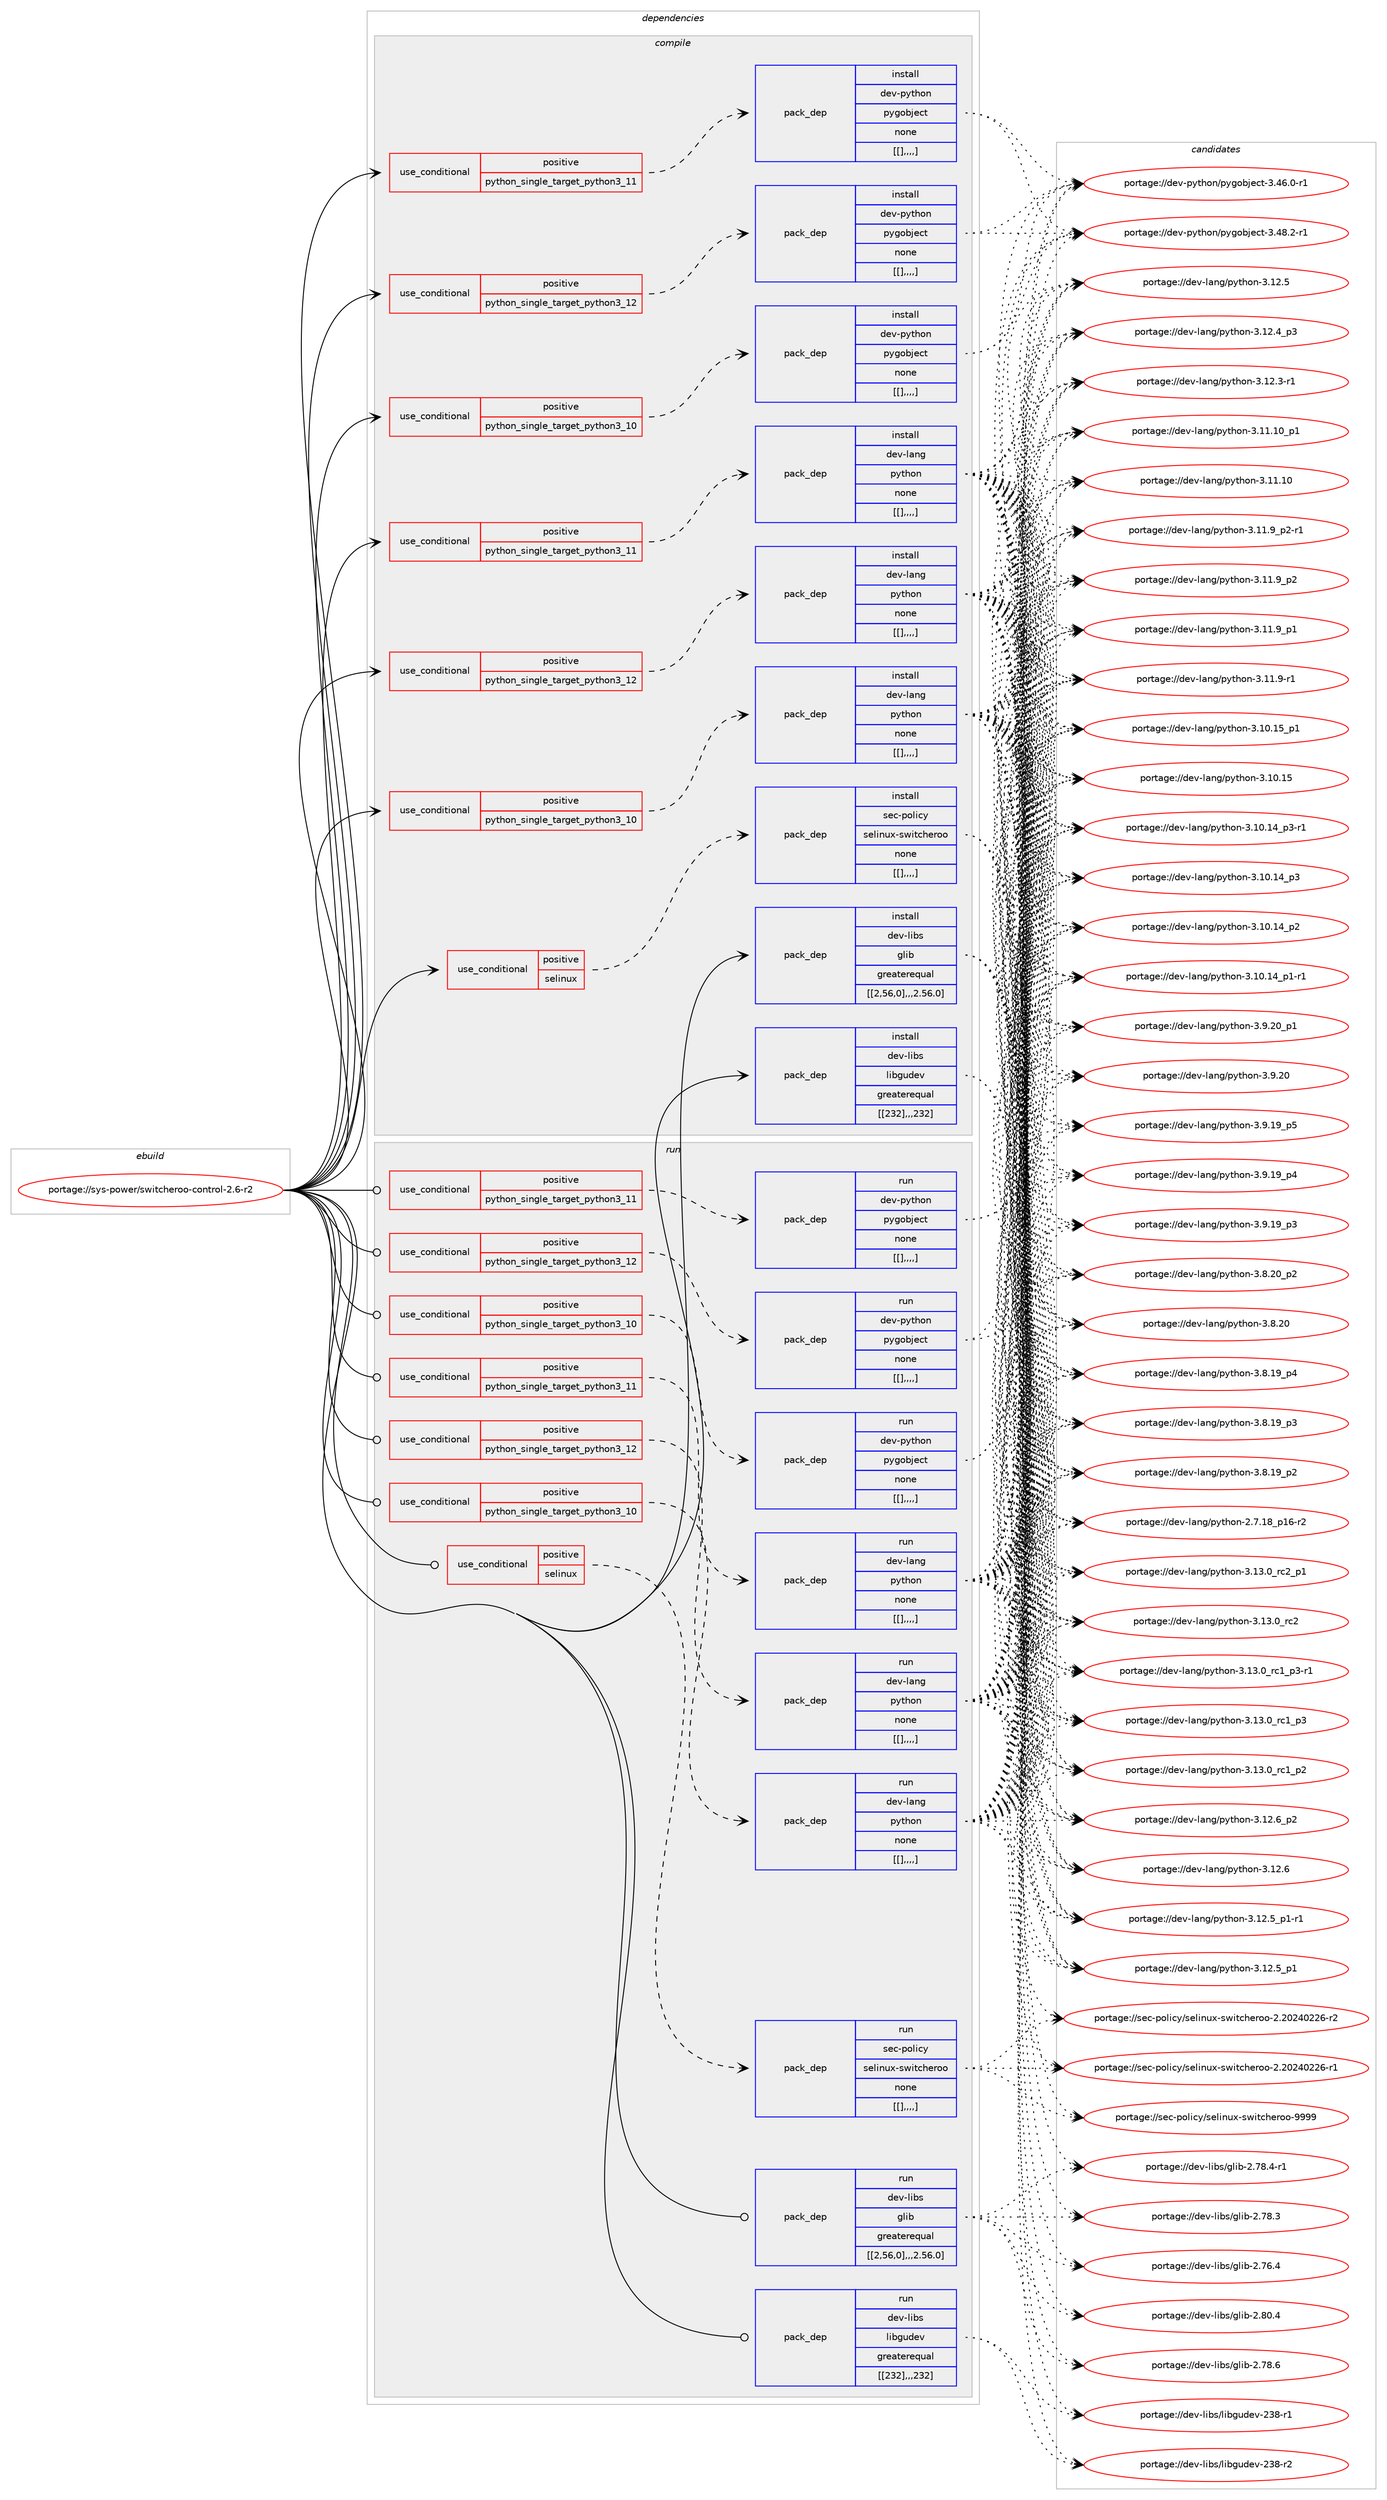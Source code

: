 digraph prolog {

# *************
# Graph options
# *************

newrank=true;
concentrate=true;
compound=true;
graph [rankdir=LR,fontname=Helvetica,fontsize=10,ranksep=1.5];#, ranksep=2.5, nodesep=0.2];
edge  [arrowhead=vee];
node  [fontname=Helvetica,fontsize=10];

# **********
# The ebuild
# **********

subgraph cluster_leftcol {
color=gray;
label=<<i>ebuild</i>>;
id [label="portage://sys-power/switcheroo-control-2.6-r2", color=red, width=4, href="../sys-power/switcheroo-control-2.6-r2.svg"];
}

# ****************
# The dependencies
# ****************

subgraph cluster_midcol {
color=gray;
label=<<i>dependencies</i>>;
subgraph cluster_compile {
fillcolor="#eeeeee";
style=filled;
label=<<i>compile</i>>;
subgraph cond123314 {
dependency456167 [label=<<TABLE BORDER="0" CELLBORDER="1" CELLSPACING="0" CELLPADDING="4"><TR><TD ROWSPAN="3" CELLPADDING="10">use_conditional</TD></TR><TR><TD>positive</TD></TR><TR><TD>python_single_target_python3_10</TD></TR></TABLE>>, shape=none, color=red];
subgraph pack329842 {
dependency456168 [label=<<TABLE BORDER="0" CELLBORDER="1" CELLSPACING="0" CELLPADDING="4" WIDTH="220"><TR><TD ROWSPAN="6" CELLPADDING="30">pack_dep</TD></TR><TR><TD WIDTH="110">install</TD></TR><TR><TD>dev-lang</TD></TR><TR><TD>python</TD></TR><TR><TD>none</TD></TR><TR><TD>[[],,,,]</TD></TR></TABLE>>, shape=none, color=blue];
}
dependency456167:e -> dependency456168:w [weight=20,style="dashed",arrowhead="vee"];
}
id:e -> dependency456167:w [weight=20,style="solid",arrowhead="vee"];
subgraph cond123315 {
dependency456169 [label=<<TABLE BORDER="0" CELLBORDER="1" CELLSPACING="0" CELLPADDING="4"><TR><TD ROWSPAN="3" CELLPADDING="10">use_conditional</TD></TR><TR><TD>positive</TD></TR><TR><TD>python_single_target_python3_10</TD></TR></TABLE>>, shape=none, color=red];
subgraph pack329843 {
dependency456170 [label=<<TABLE BORDER="0" CELLBORDER="1" CELLSPACING="0" CELLPADDING="4" WIDTH="220"><TR><TD ROWSPAN="6" CELLPADDING="30">pack_dep</TD></TR><TR><TD WIDTH="110">install</TD></TR><TR><TD>dev-python</TD></TR><TR><TD>pygobject</TD></TR><TR><TD>none</TD></TR><TR><TD>[[],,,,]</TD></TR></TABLE>>, shape=none, color=blue];
}
dependency456169:e -> dependency456170:w [weight=20,style="dashed",arrowhead="vee"];
}
id:e -> dependency456169:w [weight=20,style="solid",arrowhead="vee"];
subgraph cond123316 {
dependency456171 [label=<<TABLE BORDER="0" CELLBORDER="1" CELLSPACING="0" CELLPADDING="4"><TR><TD ROWSPAN="3" CELLPADDING="10">use_conditional</TD></TR><TR><TD>positive</TD></TR><TR><TD>python_single_target_python3_11</TD></TR></TABLE>>, shape=none, color=red];
subgraph pack329844 {
dependency456172 [label=<<TABLE BORDER="0" CELLBORDER="1" CELLSPACING="0" CELLPADDING="4" WIDTH="220"><TR><TD ROWSPAN="6" CELLPADDING="30">pack_dep</TD></TR><TR><TD WIDTH="110">install</TD></TR><TR><TD>dev-lang</TD></TR><TR><TD>python</TD></TR><TR><TD>none</TD></TR><TR><TD>[[],,,,]</TD></TR></TABLE>>, shape=none, color=blue];
}
dependency456171:e -> dependency456172:w [weight=20,style="dashed",arrowhead="vee"];
}
id:e -> dependency456171:w [weight=20,style="solid",arrowhead="vee"];
subgraph cond123317 {
dependency456173 [label=<<TABLE BORDER="0" CELLBORDER="1" CELLSPACING="0" CELLPADDING="4"><TR><TD ROWSPAN="3" CELLPADDING="10">use_conditional</TD></TR><TR><TD>positive</TD></TR><TR><TD>python_single_target_python3_11</TD></TR></TABLE>>, shape=none, color=red];
subgraph pack329845 {
dependency456174 [label=<<TABLE BORDER="0" CELLBORDER="1" CELLSPACING="0" CELLPADDING="4" WIDTH="220"><TR><TD ROWSPAN="6" CELLPADDING="30">pack_dep</TD></TR><TR><TD WIDTH="110">install</TD></TR><TR><TD>dev-python</TD></TR><TR><TD>pygobject</TD></TR><TR><TD>none</TD></TR><TR><TD>[[],,,,]</TD></TR></TABLE>>, shape=none, color=blue];
}
dependency456173:e -> dependency456174:w [weight=20,style="dashed",arrowhead="vee"];
}
id:e -> dependency456173:w [weight=20,style="solid",arrowhead="vee"];
subgraph cond123318 {
dependency456175 [label=<<TABLE BORDER="0" CELLBORDER="1" CELLSPACING="0" CELLPADDING="4"><TR><TD ROWSPAN="3" CELLPADDING="10">use_conditional</TD></TR><TR><TD>positive</TD></TR><TR><TD>python_single_target_python3_12</TD></TR></TABLE>>, shape=none, color=red];
subgraph pack329846 {
dependency456176 [label=<<TABLE BORDER="0" CELLBORDER="1" CELLSPACING="0" CELLPADDING="4" WIDTH="220"><TR><TD ROWSPAN="6" CELLPADDING="30">pack_dep</TD></TR><TR><TD WIDTH="110">install</TD></TR><TR><TD>dev-lang</TD></TR><TR><TD>python</TD></TR><TR><TD>none</TD></TR><TR><TD>[[],,,,]</TD></TR></TABLE>>, shape=none, color=blue];
}
dependency456175:e -> dependency456176:w [weight=20,style="dashed",arrowhead="vee"];
}
id:e -> dependency456175:w [weight=20,style="solid",arrowhead="vee"];
subgraph cond123319 {
dependency456177 [label=<<TABLE BORDER="0" CELLBORDER="1" CELLSPACING="0" CELLPADDING="4"><TR><TD ROWSPAN="3" CELLPADDING="10">use_conditional</TD></TR><TR><TD>positive</TD></TR><TR><TD>python_single_target_python3_12</TD></TR></TABLE>>, shape=none, color=red];
subgraph pack329847 {
dependency456178 [label=<<TABLE BORDER="0" CELLBORDER="1" CELLSPACING="0" CELLPADDING="4" WIDTH="220"><TR><TD ROWSPAN="6" CELLPADDING="30">pack_dep</TD></TR><TR><TD WIDTH="110">install</TD></TR><TR><TD>dev-python</TD></TR><TR><TD>pygobject</TD></TR><TR><TD>none</TD></TR><TR><TD>[[],,,,]</TD></TR></TABLE>>, shape=none, color=blue];
}
dependency456177:e -> dependency456178:w [weight=20,style="dashed",arrowhead="vee"];
}
id:e -> dependency456177:w [weight=20,style="solid",arrowhead="vee"];
subgraph cond123320 {
dependency456179 [label=<<TABLE BORDER="0" CELLBORDER="1" CELLSPACING="0" CELLPADDING="4"><TR><TD ROWSPAN="3" CELLPADDING="10">use_conditional</TD></TR><TR><TD>positive</TD></TR><TR><TD>selinux</TD></TR></TABLE>>, shape=none, color=red];
subgraph pack329848 {
dependency456180 [label=<<TABLE BORDER="0" CELLBORDER="1" CELLSPACING="0" CELLPADDING="4" WIDTH="220"><TR><TD ROWSPAN="6" CELLPADDING="30">pack_dep</TD></TR><TR><TD WIDTH="110">install</TD></TR><TR><TD>sec-policy</TD></TR><TR><TD>selinux-switcheroo</TD></TR><TR><TD>none</TD></TR><TR><TD>[[],,,,]</TD></TR></TABLE>>, shape=none, color=blue];
}
dependency456179:e -> dependency456180:w [weight=20,style="dashed",arrowhead="vee"];
}
id:e -> dependency456179:w [weight=20,style="solid",arrowhead="vee"];
subgraph pack329849 {
dependency456181 [label=<<TABLE BORDER="0" CELLBORDER="1" CELLSPACING="0" CELLPADDING="4" WIDTH="220"><TR><TD ROWSPAN="6" CELLPADDING="30">pack_dep</TD></TR><TR><TD WIDTH="110">install</TD></TR><TR><TD>dev-libs</TD></TR><TR><TD>glib</TD></TR><TR><TD>greaterequal</TD></TR><TR><TD>[[2,56,0],,,2.56.0]</TD></TR></TABLE>>, shape=none, color=blue];
}
id:e -> dependency456181:w [weight=20,style="solid",arrowhead="vee"];
subgraph pack329850 {
dependency456182 [label=<<TABLE BORDER="0" CELLBORDER="1" CELLSPACING="0" CELLPADDING="4" WIDTH="220"><TR><TD ROWSPAN="6" CELLPADDING="30">pack_dep</TD></TR><TR><TD WIDTH="110">install</TD></TR><TR><TD>dev-libs</TD></TR><TR><TD>libgudev</TD></TR><TR><TD>greaterequal</TD></TR><TR><TD>[[232],,,232]</TD></TR></TABLE>>, shape=none, color=blue];
}
id:e -> dependency456182:w [weight=20,style="solid",arrowhead="vee"];
}
subgraph cluster_compileandrun {
fillcolor="#eeeeee";
style=filled;
label=<<i>compile and run</i>>;
}
subgraph cluster_run {
fillcolor="#eeeeee";
style=filled;
label=<<i>run</i>>;
subgraph cond123321 {
dependency456183 [label=<<TABLE BORDER="0" CELLBORDER="1" CELLSPACING="0" CELLPADDING="4"><TR><TD ROWSPAN="3" CELLPADDING="10">use_conditional</TD></TR><TR><TD>positive</TD></TR><TR><TD>python_single_target_python3_10</TD></TR></TABLE>>, shape=none, color=red];
subgraph pack329851 {
dependency456184 [label=<<TABLE BORDER="0" CELLBORDER="1" CELLSPACING="0" CELLPADDING="4" WIDTH="220"><TR><TD ROWSPAN="6" CELLPADDING="30">pack_dep</TD></TR><TR><TD WIDTH="110">run</TD></TR><TR><TD>dev-lang</TD></TR><TR><TD>python</TD></TR><TR><TD>none</TD></TR><TR><TD>[[],,,,]</TD></TR></TABLE>>, shape=none, color=blue];
}
dependency456183:e -> dependency456184:w [weight=20,style="dashed",arrowhead="vee"];
}
id:e -> dependency456183:w [weight=20,style="solid",arrowhead="odot"];
subgraph cond123322 {
dependency456185 [label=<<TABLE BORDER="0" CELLBORDER="1" CELLSPACING="0" CELLPADDING="4"><TR><TD ROWSPAN="3" CELLPADDING="10">use_conditional</TD></TR><TR><TD>positive</TD></TR><TR><TD>python_single_target_python3_10</TD></TR></TABLE>>, shape=none, color=red];
subgraph pack329852 {
dependency456186 [label=<<TABLE BORDER="0" CELLBORDER="1" CELLSPACING="0" CELLPADDING="4" WIDTH="220"><TR><TD ROWSPAN="6" CELLPADDING="30">pack_dep</TD></TR><TR><TD WIDTH="110">run</TD></TR><TR><TD>dev-python</TD></TR><TR><TD>pygobject</TD></TR><TR><TD>none</TD></TR><TR><TD>[[],,,,]</TD></TR></TABLE>>, shape=none, color=blue];
}
dependency456185:e -> dependency456186:w [weight=20,style="dashed",arrowhead="vee"];
}
id:e -> dependency456185:w [weight=20,style="solid",arrowhead="odot"];
subgraph cond123323 {
dependency456187 [label=<<TABLE BORDER="0" CELLBORDER="1" CELLSPACING="0" CELLPADDING="4"><TR><TD ROWSPAN="3" CELLPADDING="10">use_conditional</TD></TR><TR><TD>positive</TD></TR><TR><TD>python_single_target_python3_11</TD></TR></TABLE>>, shape=none, color=red];
subgraph pack329853 {
dependency456188 [label=<<TABLE BORDER="0" CELLBORDER="1" CELLSPACING="0" CELLPADDING="4" WIDTH="220"><TR><TD ROWSPAN="6" CELLPADDING="30">pack_dep</TD></TR><TR><TD WIDTH="110">run</TD></TR><TR><TD>dev-lang</TD></TR><TR><TD>python</TD></TR><TR><TD>none</TD></TR><TR><TD>[[],,,,]</TD></TR></TABLE>>, shape=none, color=blue];
}
dependency456187:e -> dependency456188:w [weight=20,style="dashed",arrowhead="vee"];
}
id:e -> dependency456187:w [weight=20,style="solid",arrowhead="odot"];
subgraph cond123324 {
dependency456189 [label=<<TABLE BORDER="0" CELLBORDER="1" CELLSPACING="0" CELLPADDING="4"><TR><TD ROWSPAN="3" CELLPADDING="10">use_conditional</TD></TR><TR><TD>positive</TD></TR><TR><TD>python_single_target_python3_11</TD></TR></TABLE>>, shape=none, color=red];
subgraph pack329854 {
dependency456190 [label=<<TABLE BORDER="0" CELLBORDER="1" CELLSPACING="0" CELLPADDING="4" WIDTH="220"><TR><TD ROWSPAN="6" CELLPADDING="30">pack_dep</TD></TR><TR><TD WIDTH="110">run</TD></TR><TR><TD>dev-python</TD></TR><TR><TD>pygobject</TD></TR><TR><TD>none</TD></TR><TR><TD>[[],,,,]</TD></TR></TABLE>>, shape=none, color=blue];
}
dependency456189:e -> dependency456190:w [weight=20,style="dashed",arrowhead="vee"];
}
id:e -> dependency456189:w [weight=20,style="solid",arrowhead="odot"];
subgraph cond123325 {
dependency456191 [label=<<TABLE BORDER="0" CELLBORDER="1" CELLSPACING="0" CELLPADDING="4"><TR><TD ROWSPAN="3" CELLPADDING="10">use_conditional</TD></TR><TR><TD>positive</TD></TR><TR><TD>python_single_target_python3_12</TD></TR></TABLE>>, shape=none, color=red];
subgraph pack329855 {
dependency456192 [label=<<TABLE BORDER="0" CELLBORDER="1" CELLSPACING="0" CELLPADDING="4" WIDTH="220"><TR><TD ROWSPAN="6" CELLPADDING="30">pack_dep</TD></TR><TR><TD WIDTH="110">run</TD></TR><TR><TD>dev-lang</TD></TR><TR><TD>python</TD></TR><TR><TD>none</TD></TR><TR><TD>[[],,,,]</TD></TR></TABLE>>, shape=none, color=blue];
}
dependency456191:e -> dependency456192:w [weight=20,style="dashed",arrowhead="vee"];
}
id:e -> dependency456191:w [weight=20,style="solid",arrowhead="odot"];
subgraph cond123326 {
dependency456193 [label=<<TABLE BORDER="0" CELLBORDER="1" CELLSPACING="0" CELLPADDING="4"><TR><TD ROWSPAN="3" CELLPADDING="10">use_conditional</TD></TR><TR><TD>positive</TD></TR><TR><TD>python_single_target_python3_12</TD></TR></TABLE>>, shape=none, color=red];
subgraph pack329856 {
dependency456194 [label=<<TABLE BORDER="0" CELLBORDER="1" CELLSPACING="0" CELLPADDING="4" WIDTH="220"><TR><TD ROWSPAN="6" CELLPADDING="30">pack_dep</TD></TR><TR><TD WIDTH="110">run</TD></TR><TR><TD>dev-python</TD></TR><TR><TD>pygobject</TD></TR><TR><TD>none</TD></TR><TR><TD>[[],,,,]</TD></TR></TABLE>>, shape=none, color=blue];
}
dependency456193:e -> dependency456194:w [weight=20,style="dashed",arrowhead="vee"];
}
id:e -> dependency456193:w [weight=20,style="solid",arrowhead="odot"];
subgraph cond123327 {
dependency456195 [label=<<TABLE BORDER="0" CELLBORDER="1" CELLSPACING="0" CELLPADDING="4"><TR><TD ROWSPAN="3" CELLPADDING="10">use_conditional</TD></TR><TR><TD>positive</TD></TR><TR><TD>selinux</TD></TR></TABLE>>, shape=none, color=red];
subgraph pack329857 {
dependency456196 [label=<<TABLE BORDER="0" CELLBORDER="1" CELLSPACING="0" CELLPADDING="4" WIDTH="220"><TR><TD ROWSPAN="6" CELLPADDING="30">pack_dep</TD></TR><TR><TD WIDTH="110">run</TD></TR><TR><TD>sec-policy</TD></TR><TR><TD>selinux-switcheroo</TD></TR><TR><TD>none</TD></TR><TR><TD>[[],,,,]</TD></TR></TABLE>>, shape=none, color=blue];
}
dependency456195:e -> dependency456196:w [weight=20,style="dashed",arrowhead="vee"];
}
id:e -> dependency456195:w [weight=20,style="solid",arrowhead="odot"];
subgraph pack329858 {
dependency456197 [label=<<TABLE BORDER="0" CELLBORDER="1" CELLSPACING="0" CELLPADDING="4" WIDTH="220"><TR><TD ROWSPAN="6" CELLPADDING="30">pack_dep</TD></TR><TR><TD WIDTH="110">run</TD></TR><TR><TD>dev-libs</TD></TR><TR><TD>glib</TD></TR><TR><TD>greaterequal</TD></TR><TR><TD>[[2,56,0],,,2.56.0]</TD></TR></TABLE>>, shape=none, color=blue];
}
id:e -> dependency456197:w [weight=20,style="solid",arrowhead="odot"];
subgraph pack329859 {
dependency456198 [label=<<TABLE BORDER="0" CELLBORDER="1" CELLSPACING="0" CELLPADDING="4" WIDTH="220"><TR><TD ROWSPAN="6" CELLPADDING="30">pack_dep</TD></TR><TR><TD WIDTH="110">run</TD></TR><TR><TD>dev-libs</TD></TR><TR><TD>libgudev</TD></TR><TR><TD>greaterequal</TD></TR><TR><TD>[[232],,,232]</TD></TR></TABLE>>, shape=none, color=blue];
}
id:e -> dependency456198:w [weight=20,style="solid",arrowhead="odot"];
}
}

# **************
# The candidates
# **************

subgraph cluster_choices {
rank=same;
color=gray;
label=<<i>candidates</i>>;

subgraph choice329842 {
color=black;
nodesep=1;
choice100101118451089711010347112121116104111110455146495146489511499509511249 [label="portage://dev-lang/python-3.13.0_rc2_p1", color=red, width=4,href="../dev-lang/python-3.13.0_rc2_p1.svg"];
choice10010111845108971101034711212111610411111045514649514648951149950 [label="portage://dev-lang/python-3.13.0_rc2", color=red, width=4,href="../dev-lang/python-3.13.0_rc2.svg"];
choice1001011184510897110103471121211161041111104551464951464895114994995112514511449 [label="portage://dev-lang/python-3.13.0_rc1_p3-r1", color=red, width=4,href="../dev-lang/python-3.13.0_rc1_p3-r1.svg"];
choice100101118451089711010347112121116104111110455146495146489511499499511251 [label="portage://dev-lang/python-3.13.0_rc1_p3", color=red, width=4,href="../dev-lang/python-3.13.0_rc1_p3.svg"];
choice100101118451089711010347112121116104111110455146495146489511499499511250 [label="portage://dev-lang/python-3.13.0_rc1_p2", color=red, width=4,href="../dev-lang/python-3.13.0_rc1_p2.svg"];
choice100101118451089711010347112121116104111110455146495046549511250 [label="portage://dev-lang/python-3.12.6_p2", color=red, width=4,href="../dev-lang/python-3.12.6_p2.svg"];
choice10010111845108971101034711212111610411111045514649504654 [label="portage://dev-lang/python-3.12.6", color=red, width=4,href="../dev-lang/python-3.12.6.svg"];
choice1001011184510897110103471121211161041111104551464950465395112494511449 [label="portage://dev-lang/python-3.12.5_p1-r1", color=red, width=4,href="../dev-lang/python-3.12.5_p1-r1.svg"];
choice100101118451089711010347112121116104111110455146495046539511249 [label="portage://dev-lang/python-3.12.5_p1", color=red, width=4,href="../dev-lang/python-3.12.5_p1.svg"];
choice10010111845108971101034711212111610411111045514649504653 [label="portage://dev-lang/python-3.12.5", color=red, width=4,href="../dev-lang/python-3.12.5.svg"];
choice100101118451089711010347112121116104111110455146495046529511251 [label="portage://dev-lang/python-3.12.4_p3", color=red, width=4,href="../dev-lang/python-3.12.4_p3.svg"];
choice100101118451089711010347112121116104111110455146495046514511449 [label="portage://dev-lang/python-3.12.3-r1", color=red, width=4,href="../dev-lang/python-3.12.3-r1.svg"];
choice10010111845108971101034711212111610411111045514649494649489511249 [label="portage://dev-lang/python-3.11.10_p1", color=red, width=4,href="../dev-lang/python-3.11.10_p1.svg"];
choice1001011184510897110103471121211161041111104551464949464948 [label="portage://dev-lang/python-3.11.10", color=red, width=4,href="../dev-lang/python-3.11.10.svg"];
choice1001011184510897110103471121211161041111104551464949465795112504511449 [label="portage://dev-lang/python-3.11.9_p2-r1", color=red, width=4,href="../dev-lang/python-3.11.9_p2-r1.svg"];
choice100101118451089711010347112121116104111110455146494946579511250 [label="portage://dev-lang/python-3.11.9_p2", color=red, width=4,href="../dev-lang/python-3.11.9_p2.svg"];
choice100101118451089711010347112121116104111110455146494946579511249 [label="portage://dev-lang/python-3.11.9_p1", color=red, width=4,href="../dev-lang/python-3.11.9_p1.svg"];
choice100101118451089711010347112121116104111110455146494946574511449 [label="portage://dev-lang/python-3.11.9-r1", color=red, width=4,href="../dev-lang/python-3.11.9-r1.svg"];
choice10010111845108971101034711212111610411111045514649484649539511249 [label="portage://dev-lang/python-3.10.15_p1", color=red, width=4,href="../dev-lang/python-3.10.15_p1.svg"];
choice1001011184510897110103471121211161041111104551464948464953 [label="portage://dev-lang/python-3.10.15", color=red, width=4,href="../dev-lang/python-3.10.15.svg"];
choice100101118451089711010347112121116104111110455146494846495295112514511449 [label="portage://dev-lang/python-3.10.14_p3-r1", color=red, width=4,href="../dev-lang/python-3.10.14_p3-r1.svg"];
choice10010111845108971101034711212111610411111045514649484649529511251 [label="portage://dev-lang/python-3.10.14_p3", color=red, width=4,href="../dev-lang/python-3.10.14_p3.svg"];
choice10010111845108971101034711212111610411111045514649484649529511250 [label="portage://dev-lang/python-3.10.14_p2", color=red, width=4,href="../dev-lang/python-3.10.14_p2.svg"];
choice100101118451089711010347112121116104111110455146494846495295112494511449 [label="portage://dev-lang/python-3.10.14_p1-r1", color=red, width=4,href="../dev-lang/python-3.10.14_p1-r1.svg"];
choice100101118451089711010347112121116104111110455146574650489511249 [label="portage://dev-lang/python-3.9.20_p1", color=red, width=4,href="../dev-lang/python-3.9.20_p1.svg"];
choice10010111845108971101034711212111610411111045514657465048 [label="portage://dev-lang/python-3.9.20", color=red, width=4,href="../dev-lang/python-3.9.20.svg"];
choice100101118451089711010347112121116104111110455146574649579511253 [label="portage://dev-lang/python-3.9.19_p5", color=red, width=4,href="../dev-lang/python-3.9.19_p5.svg"];
choice100101118451089711010347112121116104111110455146574649579511252 [label="portage://dev-lang/python-3.9.19_p4", color=red, width=4,href="../dev-lang/python-3.9.19_p4.svg"];
choice100101118451089711010347112121116104111110455146574649579511251 [label="portage://dev-lang/python-3.9.19_p3", color=red, width=4,href="../dev-lang/python-3.9.19_p3.svg"];
choice100101118451089711010347112121116104111110455146564650489511250 [label="portage://dev-lang/python-3.8.20_p2", color=red, width=4,href="../dev-lang/python-3.8.20_p2.svg"];
choice10010111845108971101034711212111610411111045514656465048 [label="portage://dev-lang/python-3.8.20", color=red, width=4,href="../dev-lang/python-3.8.20.svg"];
choice100101118451089711010347112121116104111110455146564649579511252 [label="portage://dev-lang/python-3.8.19_p4", color=red, width=4,href="../dev-lang/python-3.8.19_p4.svg"];
choice100101118451089711010347112121116104111110455146564649579511251 [label="portage://dev-lang/python-3.8.19_p3", color=red, width=4,href="../dev-lang/python-3.8.19_p3.svg"];
choice100101118451089711010347112121116104111110455146564649579511250 [label="portage://dev-lang/python-3.8.19_p2", color=red, width=4,href="../dev-lang/python-3.8.19_p2.svg"];
choice100101118451089711010347112121116104111110455046554649569511249544511450 [label="portage://dev-lang/python-2.7.18_p16-r2", color=red, width=4,href="../dev-lang/python-2.7.18_p16-r2.svg"];
dependency456168:e -> choice100101118451089711010347112121116104111110455146495146489511499509511249:w [style=dotted,weight="100"];
dependency456168:e -> choice10010111845108971101034711212111610411111045514649514648951149950:w [style=dotted,weight="100"];
dependency456168:e -> choice1001011184510897110103471121211161041111104551464951464895114994995112514511449:w [style=dotted,weight="100"];
dependency456168:e -> choice100101118451089711010347112121116104111110455146495146489511499499511251:w [style=dotted,weight="100"];
dependency456168:e -> choice100101118451089711010347112121116104111110455146495146489511499499511250:w [style=dotted,weight="100"];
dependency456168:e -> choice100101118451089711010347112121116104111110455146495046549511250:w [style=dotted,weight="100"];
dependency456168:e -> choice10010111845108971101034711212111610411111045514649504654:w [style=dotted,weight="100"];
dependency456168:e -> choice1001011184510897110103471121211161041111104551464950465395112494511449:w [style=dotted,weight="100"];
dependency456168:e -> choice100101118451089711010347112121116104111110455146495046539511249:w [style=dotted,weight="100"];
dependency456168:e -> choice10010111845108971101034711212111610411111045514649504653:w [style=dotted,weight="100"];
dependency456168:e -> choice100101118451089711010347112121116104111110455146495046529511251:w [style=dotted,weight="100"];
dependency456168:e -> choice100101118451089711010347112121116104111110455146495046514511449:w [style=dotted,weight="100"];
dependency456168:e -> choice10010111845108971101034711212111610411111045514649494649489511249:w [style=dotted,weight="100"];
dependency456168:e -> choice1001011184510897110103471121211161041111104551464949464948:w [style=dotted,weight="100"];
dependency456168:e -> choice1001011184510897110103471121211161041111104551464949465795112504511449:w [style=dotted,weight="100"];
dependency456168:e -> choice100101118451089711010347112121116104111110455146494946579511250:w [style=dotted,weight="100"];
dependency456168:e -> choice100101118451089711010347112121116104111110455146494946579511249:w [style=dotted,weight="100"];
dependency456168:e -> choice100101118451089711010347112121116104111110455146494946574511449:w [style=dotted,weight="100"];
dependency456168:e -> choice10010111845108971101034711212111610411111045514649484649539511249:w [style=dotted,weight="100"];
dependency456168:e -> choice1001011184510897110103471121211161041111104551464948464953:w [style=dotted,weight="100"];
dependency456168:e -> choice100101118451089711010347112121116104111110455146494846495295112514511449:w [style=dotted,weight="100"];
dependency456168:e -> choice10010111845108971101034711212111610411111045514649484649529511251:w [style=dotted,weight="100"];
dependency456168:e -> choice10010111845108971101034711212111610411111045514649484649529511250:w [style=dotted,weight="100"];
dependency456168:e -> choice100101118451089711010347112121116104111110455146494846495295112494511449:w [style=dotted,weight="100"];
dependency456168:e -> choice100101118451089711010347112121116104111110455146574650489511249:w [style=dotted,weight="100"];
dependency456168:e -> choice10010111845108971101034711212111610411111045514657465048:w [style=dotted,weight="100"];
dependency456168:e -> choice100101118451089711010347112121116104111110455146574649579511253:w [style=dotted,weight="100"];
dependency456168:e -> choice100101118451089711010347112121116104111110455146574649579511252:w [style=dotted,weight="100"];
dependency456168:e -> choice100101118451089711010347112121116104111110455146574649579511251:w [style=dotted,weight="100"];
dependency456168:e -> choice100101118451089711010347112121116104111110455146564650489511250:w [style=dotted,weight="100"];
dependency456168:e -> choice10010111845108971101034711212111610411111045514656465048:w [style=dotted,weight="100"];
dependency456168:e -> choice100101118451089711010347112121116104111110455146564649579511252:w [style=dotted,weight="100"];
dependency456168:e -> choice100101118451089711010347112121116104111110455146564649579511251:w [style=dotted,weight="100"];
dependency456168:e -> choice100101118451089711010347112121116104111110455146564649579511250:w [style=dotted,weight="100"];
dependency456168:e -> choice100101118451089711010347112121116104111110455046554649569511249544511450:w [style=dotted,weight="100"];
}
subgraph choice329843 {
color=black;
nodesep=1;
choice10010111845112121116104111110471121211031119810610199116455146525646504511449 [label="portage://dev-python/pygobject-3.48.2-r1", color=red, width=4,href="../dev-python/pygobject-3.48.2-r1.svg"];
choice10010111845112121116104111110471121211031119810610199116455146525446484511449 [label="portage://dev-python/pygobject-3.46.0-r1", color=red, width=4,href="../dev-python/pygobject-3.46.0-r1.svg"];
dependency456170:e -> choice10010111845112121116104111110471121211031119810610199116455146525646504511449:w [style=dotted,weight="100"];
dependency456170:e -> choice10010111845112121116104111110471121211031119810610199116455146525446484511449:w [style=dotted,weight="100"];
}
subgraph choice329844 {
color=black;
nodesep=1;
choice100101118451089711010347112121116104111110455146495146489511499509511249 [label="portage://dev-lang/python-3.13.0_rc2_p1", color=red, width=4,href="../dev-lang/python-3.13.0_rc2_p1.svg"];
choice10010111845108971101034711212111610411111045514649514648951149950 [label="portage://dev-lang/python-3.13.0_rc2", color=red, width=4,href="../dev-lang/python-3.13.0_rc2.svg"];
choice1001011184510897110103471121211161041111104551464951464895114994995112514511449 [label="portage://dev-lang/python-3.13.0_rc1_p3-r1", color=red, width=4,href="../dev-lang/python-3.13.0_rc1_p3-r1.svg"];
choice100101118451089711010347112121116104111110455146495146489511499499511251 [label="portage://dev-lang/python-3.13.0_rc1_p3", color=red, width=4,href="../dev-lang/python-3.13.0_rc1_p3.svg"];
choice100101118451089711010347112121116104111110455146495146489511499499511250 [label="portage://dev-lang/python-3.13.0_rc1_p2", color=red, width=4,href="../dev-lang/python-3.13.0_rc1_p2.svg"];
choice100101118451089711010347112121116104111110455146495046549511250 [label="portage://dev-lang/python-3.12.6_p2", color=red, width=4,href="../dev-lang/python-3.12.6_p2.svg"];
choice10010111845108971101034711212111610411111045514649504654 [label="portage://dev-lang/python-3.12.6", color=red, width=4,href="../dev-lang/python-3.12.6.svg"];
choice1001011184510897110103471121211161041111104551464950465395112494511449 [label="portage://dev-lang/python-3.12.5_p1-r1", color=red, width=4,href="../dev-lang/python-3.12.5_p1-r1.svg"];
choice100101118451089711010347112121116104111110455146495046539511249 [label="portage://dev-lang/python-3.12.5_p1", color=red, width=4,href="../dev-lang/python-3.12.5_p1.svg"];
choice10010111845108971101034711212111610411111045514649504653 [label="portage://dev-lang/python-3.12.5", color=red, width=4,href="../dev-lang/python-3.12.5.svg"];
choice100101118451089711010347112121116104111110455146495046529511251 [label="portage://dev-lang/python-3.12.4_p3", color=red, width=4,href="../dev-lang/python-3.12.4_p3.svg"];
choice100101118451089711010347112121116104111110455146495046514511449 [label="portage://dev-lang/python-3.12.3-r1", color=red, width=4,href="../dev-lang/python-3.12.3-r1.svg"];
choice10010111845108971101034711212111610411111045514649494649489511249 [label="portage://dev-lang/python-3.11.10_p1", color=red, width=4,href="../dev-lang/python-3.11.10_p1.svg"];
choice1001011184510897110103471121211161041111104551464949464948 [label="portage://dev-lang/python-3.11.10", color=red, width=4,href="../dev-lang/python-3.11.10.svg"];
choice1001011184510897110103471121211161041111104551464949465795112504511449 [label="portage://dev-lang/python-3.11.9_p2-r1", color=red, width=4,href="../dev-lang/python-3.11.9_p2-r1.svg"];
choice100101118451089711010347112121116104111110455146494946579511250 [label="portage://dev-lang/python-3.11.9_p2", color=red, width=4,href="../dev-lang/python-3.11.9_p2.svg"];
choice100101118451089711010347112121116104111110455146494946579511249 [label="portage://dev-lang/python-3.11.9_p1", color=red, width=4,href="../dev-lang/python-3.11.9_p1.svg"];
choice100101118451089711010347112121116104111110455146494946574511449 [label="portage://dev-lang/python-3.11.9-r1", color=red, width=4,href="../dev-lang/python-3.11.9-r1.svg"];
choice10010111845108971101034711212111610411111045514649484649539511249 [label="portage://dev-lang/python-3.10.15_p1", color=red, width=4,href="../dev-lang/python-3.10.15_p1.svg"];
choice1001011184510897110103471121211161041111104551464948464953 [label="portage://dev-lang/python-3.10.15", color=red, width=4,href="../dev-lang/python-3.10.15.svg"];
choice100101118451089711010347112121116104111110455146494846495295112514511449 [label="portage://dev-lang/python-3.10.14_p3-r1", color=red, width=4,href="../dev-lang/python-3.10.14_p3-r1.svg"];
choice10010111845108971101034711212111610411111045514649484649529511251 [label="portage://dev-lang/python-3.10.14_p3", color=red, width=4,href="../dev-lang/python-3.10.14_p3.svg"];
choice10010111845108971101034711212111610411111045514649484649529511250 [label="portage://dev-lang/python-3.10.14_p2", color=red, width=4,href="../dev-lang/python-3.10.14_p2.svg"];
choice100101118451089711010347112121116104111110455146494846495295112494511449 [label="portage://dev-lang/python-3.10.14_p1-r1", color=red, width=4,href="../dev-lang/python-3.10.14_p1-r1.svg"];
choice100101118451089711010347112121116104111110455146574650489511249 [label="portage://dev-lang/python-3.9.20_p1", color=red, width=4,href="../dev-lang/python-3.9.20_p1.svg"];
choice10010111845108971101034711212111610411111045514657465048 [label="portage://dev-lang/python-3.9.20", color=red, width=4,href="../dev-lang/python-3.9.20.svg"];
choice100101118451089711010347112121116104111110455146574649579511253 [label="portage://dev-lang/python-3.9.19_p5", color=red, width=4,href="../dev-lang/python-3.9.19_p5.svg"];
choice100101118451089711010347112121116104111110455146574649579511252 [label="portage://dev-lang/python-3.9.19_p4", color=red, width=4,href="../dev-lang/python-3.9.19_p4.svg"];
choice100101118451089711010347112121116104111110455146574649579511251 [label="portage://dev-lang/python-3.9.19_p3", color=red, width=4,href="../dev-lang/python-3.9.19_p3.svg"];
choice100101118451089711010347112121116104111110455146564650489511250 [label="portage://dev-lang/python-3.8.20_p2", color=red, width=4,href="../dev-lang/python-3.8.20_p2.svg"];
choice10010111845108971101034711212111610411111045514656465048 [label="portage://dev-lang/python-3.8.20", color=red, width=4,href="../dev-lang/python-3.8.20.svg"];
choice100101118451089711010347112121116104111110455146564649579511252 [label="portage://dev-lang/python-3.8.19_p4", color=red, width=4,href="../dev-lang/python-3.8.19_p4.svg"];
choice100101118451089711010347112121116104111110455146564649579511251 [label="portage://dev-lang/python-3.8.19_p3", color=red, width=4,href="../dev-lang/python-3.8.19_p3.svg"];
choice100101118451089711010347112121116104111110455146564649579511250 [label="portage://dev-lang/python-3.8.19_p2", color=red, width=4,href="../dev-lang/python-3.8.19_p2.svg"];
choice100101118451089711010347112121116104111110455046554649569511249544511450 [label="portage://dev-lang/python-2.7.18_p16-r2", color=red, width=4,href="../dev-lang/python-2.7.18_p16-r2.svg"];
dependency456172:e -> choice100101118451089711010347112121116104111110455146495146489511499509511249:w [style=dotted,weight="100"];
dependency456172:e -> choice10010111845108971101034711212111610411111045514649514648951149950:w [style=dotted,weight="100"];
dependency456172:e -> choice1001011184510897110103471121211161041111104551464951464895114994995112514511449:w [style=dotted,weight="100"];
dependency456172:e -> choice100101118451089711010347112121116104111110455146495146489511499499511251:w [style=dotted,weight="100"];
dependency456172:e -> choice100101118451089711010347112121116104111110455146495146489511499499511250:w [style=dotted,weight="100"];
dependency456172:e -> choice100101118451089711010347112121116104111110455146495046549511250:w [style=dotted,weight="100"];
dependency456172:e -> choice10010111845108971101034711212111610411111045514649504654:w [style=dotted,weight="100"];
dependency456172:e -> choice1001011184510897110103471121211161041111104551464950465395112494511449:w [style=dotted,weight="100"];
dependency456172:e -> choice100101118451089711010347112121116104111110455146495046539511249:w [style=dotted,weight="100"];
dependency456172:e -> choice10010111845108971101034711212111610411111045514649504653:w [style=dotted,weight="100"];
dependency456172:e -> choice100101118451089711010347112121116104111110455146495046529511251:w [style=dotted,weight="100"];
dependency456172:e -> choice100101118451089711010347112121116104111110455146495046514511449:w [style=dotted,weight="100"];
dependency456172:e -> choice10010111845108971101034711212111610411111045514649494649489511249:w [style=dotted,weight="100"];
dependency456172:e -> choice1001011184510897110103471121211161041111104551464949464948:w [style=dotted,weight="100"];
dependency456172:e -> choice1001011184510897110103471121211161041111104551464949465795112504511449:w [style=dotted,weight="100"];
dependency456172:e -> choice100101118451089711010347112121116104111110455146494946579511250:w [style=dotted,weight="100"];
dependency456172:e -> choice100101118451089711010347112121116104111110455146494946579511249:w [style=dotted,weight="100"];
dependency456172:e -> choice100101118451089711010347112121116104111110455146494946574511449:w [style=dotted,weight="100"];
dependency456172:e -> choice10010111845108971101034711212111610411111045514649484649539511249:w [style=dotted,weight="100"];
dependency456172:e -> choice1001011184510897110103471121211161041111104551464948464953:w [style=dotted,weight="100"];
dependency456172:e -> choice100101118451089711010347112121116104111110455146494846495295112514511449:w [style=dotted,weight="100"];
dependency456172:e -> choice10010111845108971101034711212111610411111045514649484649529511251:w [style=dotted,weight="100"];
dependency456172:e -> choice10010111845108971101034711212111610411111045514649484649529511250:w [style=dotted,weight="100"];
dependency456172:e -> choice100101118451089711010347112121116104111110455146494846495295112494511449:w [style=dotted,weight="100"];
dependency456172:e -> choice100101118451089711010347112121116104111110455146574650489511249:w [style=dotted,weight="100"];
dependency456172:e -> choice10010111845108971101034711212111610411111045514657465048:w [style=dotted,weight="100"];
dependency456172:e -> choice100101118451089711010347112121116104111110455146574649579511253:w [style=dotted,weight="100"];
dependency456172:e -> choice100101118451089711010347112121116104111110455146574649579511252:w [style=dotted,weight="100"];
dependency456172:e -> choice100101118451089711010347112121116104111110455146574649579511251:w [style=dotted,weight="100"];
dependency456172:e -> choice100101118451089711010347112121116104111110455146564650489511250:w [style=dotted,weight="100"];
dependency456172:e -> choice10010111845108971101034711212111610411111045514656465048:w [style=dotted,weight="100"];
dependency456172:e -> choice100101118451089711010347112121116104111110455146564649579511252:w [style=dotted,weight="100"];
dependency456172:e -> choice100101118451089711010347112121116104111110455146564649579511251:w [style=dotted,weight="100"];
dependency456172:e -> choice100101118451089711010347112121116104111110455146564649579511250:w [style=dotted,weight="100"];
dependency456172:e -> choice100101118451089711010347112121116104111110455046554649569511249544511450:w [style=dotted,weight="100"];
}
subgraph choice329845 {
color=black;
nodesep=1;
choice10010111845112121116104111110471121211031119810610199116455146525646504511449 [label="portage://dev-python/pygobject-3.48.2-r1", color=red, width=4,href="../dev-python/pygobject-3.48.2-r1.svg"];
choice10010111845112121116104111110471121211031119810610199116455146525446484511449 [label="portage://dev-python/pygobject-3.46.0-r1", color=red, width=4,href="../dev-python/pygobject-3.46.0-r1.svg"];
dependency456174:e -> choice10010111845112121116104111110471121211031119810610199116455146525646504511449:w [style=dotted,weight="100"];
dependency456174:e -> choice10010111845112121116104111110471121211031119810610199116455146525446484511449:w [style=dotted,weight="100"];
}
subgraph choice329846 {
color=black;
nodesep=1;
choice100101118451089711010347112121116104111110455146495146489511499509511249 [label="portage://dev-lang/python-3.13.0_rc2_p1", color=red, width=4,href="../dev-lang/python-3.13.0_rc2_p1.svg"];
choice10010111845108971101034711212111610411111045514649514648951149950 [label="portage://dev-lang/python-3.13.0_rc2", color=red, width=4,href="../dev-lang/python-3.13.0_rc2.svg"];
choice1001011184510897110103471121211161041111104551464951464895114994995112514511449 [label="portage://dev-lang/python-3.13.0_rc1_p3-r1", color=red, width=4,href="../dev-lang/python-3.13.0_rc1_p3-r1.svg"];
choice100101118451089711010347112121116104111110455146495146489511499499511251 [label="portage://dev-lang/python-3.13.0_rc1_p3", color=red, width=4,href="../dev-lang/python-3.13.0_rc1_p3.svg"];
choice100101118451089711010347112121116104111110455146495146489511499499511250 [label="portage://dev-lang/python-3.13.0_rc1_p2", color=red, width=4,href="../dev-lang/python-3.13.0_rc1_p2.svg"];
choice100101118451089711010347112121116104111110455146495046549511250 [label="portage://dev-lang/python-3.12.6_p2", color=red, width=4,href="../dev-lang/python-3.12.6_p2.svg"];
choice10010111845108971101034711212111610411111045514649504654 [label="portage://dev-lang/python-3.12.6", color=red, width=4,href="../dev-lang/python-3.12.6.svg"];
choice1001011184510897110103471121211161041111104551464950465395112494511449 [label="portage://dev-lang/python-3.12.5_p1-r1", color=red, width=4,href="../dev-lang/python-3.12.5_p1-r1.svg"];
choice100101118451089711010347112121116104111110455146495046539511249 [label="portage://dev-lang/python-3.12.5_p1", color=red, width=4,href="../dev-lang/python-3.12.5_p1.svg"];
choice10010111845108971101034711212111610411111045514649504653 [label="portage://dev-lang/python-3.12.5", color=red, width=4,href="../dev-lang/python-3.12.5.svg"];
choice100101118451089711010347112121116104111110455146495046529511251 [label="portage://dev-lang/python-3.12.4_p3", color=red, width=4,href="../dev-lang/python-3.12.4_p3.svg"];
choice100101118451089711010347112121116104111110455146495046514511449 [label="portage://dev-lang/python-3.12.3-r1", color=red, width=4,href="../dev-lang/python-3.12.3-r1.svg"];
choice10010111845108971101034711212111610411111045514649494649489511249 [label="portage://dev-lang/python-3.11.10_p1", color=red, width=4,href="../dev-lang/python-3.11.10_p1.svg"];
choice1001011184510897110103471121211161041111104551464949464948 [label="portage://dev-lang/python-3.11.10", color=red, width=4,href="../dev-lang/python-3.11.10.svg"];
choice1001011184510897110103471121211161041111104551464949465795112504511449 [label="portage://dev-lang/python-3.11.9_p2-r1", color=red, width=4,href="../dev-lang/python-3.11.9_p2-r1.svg"];
choice100101118451089711010347112121116104111110455146494946579511250 [label="portage://dev-lang/python-3.11.9_p2", color=red, width=4,href="../dev-lang/python-3.11.9_p2.svg"];
choice100101118451089711010347112121116104111110455146494946579511249 [label="portage://dev-lang/python-3.11.9_p1", color=red, width=4,href="../dev-lang/python-3.11.9_p1.svg"];
choice100101118451089711010347112121116104111110455146494946574511449 [label="portage://dev-lang/python-3.11.9-r1", color=red, width=4,href="../dev-lang/python-3.11.9-r1.svg"];
choice10010111845108971101034711212111610411111045514649484649539511249 [label="portage://dev-lang/python-3.10.15_p1", color=red, width=4,href="../dev-lang/python-3.10.15_p1.svg"];
choice1001011184510897110103471121211161041111104551464948464953 [label="portage://dev-lang/python-3.10.15", color=red, width=4,href="../dev-lang/python-3.10.15.svg"];
choice100101118451089711010347112121116104111110455146494846495295112514511449 [label="portage://dev-lang/python-3.10.14_p3-r1", color=red, width=4,href="../dev-lang/python-3.10.14_p3-r1.svg"];
choice10010111845108971101034711212111610411111045514649484649529511251 [label="portage://dev-lang/python-3.10.14_p3", color=red, width=4,href="../dev-lang/python-3.10.14_p3.svg"];
choice10010111845108971101034711212111610411111045514649484649529511250 [label="portage://dev-lang/python-3.10.14_p2", color=red, width=4,href="../dev-lang/python-3.10.14_p2.svg"];
choice100101118451089711010347112121116104111110455146494846495295112494511449 [label="portage://dev-lang/python-3.10.14_p1-r1", color=red, width=4,href="../dev-lang/python-3.10.14_p1-r1.svg"];
choice100101118451089711010347112121116104111110455146574650489511249 [label="portage://dev-lang/python-3.9.20_p1", color=red, width=4,href="../dev-lang/python-3.9.20_p1.svg"];
choice10010111845108971101034711212111610411111045514657465048 [label="portage://dev-lang/python-3.9.20", color=red, width=4,href="../dev-lang/python-3.9.20.svg"];
choice100101118451089711010347112121116104111110455146574649579511253 [label="portage://dev-lang/python-3.9.19_p5", color=red, width=4,href="../dev-lang/python-3.9.19_p5.svg"];
choice100101118451089711010347112121116104111110455146574649579511252 [label="portage://dev-lang/python-3.9.19_p4", color=red, width=4,href="../dev-lang/python-3.9.19_p4.svg"];
choice100101118451089711010347112121116104111110455146574649579511251 [label="portage://dev-lang/python-3.9.19_p3", color=red, width=4,href="../dev-lang/python-3.9.19_p3.svg"];
choice100101118451089711010347112121116104111110455146564650489511250 [label="portage://dev-lang/python-3.8.20_p2", color=red, width=4,href="../dev-lang/python-3.8.20_p2.svg"];
choice10010111845108971101034711212111610411111045514656465048 [label="portage://dev-lang/python-3.8.20", color=red, width=4,href="../dev-lang/python-3.8.20.svg"];
choice100101118451089711010347112121116104111110455146564649579511252 [label="portage://dev-lang/python-3.8.19_p4", color=red, width=4,href="../dev-lang/python-3.8.19_p4.svg"];
choice100101118451089711010347112121116104111110455146564649579511251 [label="portage://dev-lang/python-3.8.19_p3", color=red, width=4,href="../dev-lang/python-3.8.19_p3.svg"];
choice100101118451089711010347112121116104111110455146564649579511250 [label="portage://dev-lang/python-3.8.19_p2", color=red, width=4,href="../dev-lang/python-3.8.19_p2.svg"];
choice100101118451089711010347112121116104111110455046554649569511249544511450 [label="portage://dev-lang/python-2.7.18_p16-r2", color=red, width=4,href="../dev-lang/python-2.7.18_p16-r2.svg"];
dependency456176:e -> choice100101118451089711010347112121116104111110455146495146489511499509511249:w [style=dotted,weight="100"];
dependency456176:e -> choice10010111845108971101034711212111610411111045514649514648951149950:w [style=dotted,weight="100"];
dependency456176:e -> choice1001011184510897110103471121211161041111104551464951464895114994995112514511449:w [style=dotted,weight="100"];
dependency456176:e -> choice100101118451089711010347112121116104111110455146495146489511499499511251:w [style=dotted,weight="100"];
dependency456176:e -> choice100101118451089711010347112121116104111110455146495146489511499499511250:w [style=dotted,weight="100"];
dependency456176:e -> choice100101118451089711010347112121116104111110455146495046549511250:w [style=dotted,weight="100"];
dependency456176:e -> choice10010111845108971101034711212111610411111045514649504654:w [style=dotted,weight="100"];
dependency456176:e -> choice1001011184510897110103471121211161041111104551464950465395112494511449:w [style=dotted,weight="100"];
dependency456176:e -> choice100101118451089711010347112121116104111110455146495046539511249:w [style=dotted,weight="100"];
dependency456176:e -> choice10010111845108971101034711212111610411111045514649504653:w [style=dotted,weight="100"];
dependency456176:e -> choice100101118451089711010347112121116104111110455146495046529511251:w [style=dotted,weight="100"];
dependency456176:e -> choice100101118451089711010347112121116104111110455146495046514511449:w [style=dotted,weight="100"];
dependency456176:e -> choice10010111845108971101034711212111610411111045514649494649489511249:w [style=dotted,weight="100"];
dependency456176:e -> choice1001011184510897110103471121211161041111104551464949464948:w [style=dotted,weight="100"];
dependency456176:e -> choice1001011184510897110103471121211161041111104551464949465795112504511449:w [style=dotted,weight="100"];
dependency456176:e -> choice100101118451089711010347112121116104111110455146494946579511250:w [style=dotted,weight="100"];
dependency456176:e -> choice100101118451089711010347112121116104111110455146494946579511249:w [style=dotted,weight="100"];
dependency456176:e -> choice100101118451089711010347112121116104111110455146494946574511449:w [style=dotted,weight="100"];
dependency456176:e -> choice10010111845108971101034711212111610411111045514649484649539511249:w [style=dotted,weight="100"];
dependency456176:e -> choice1001011184510897110103471121211161041111104551464948464953:w [style=dotted,weight="100"];
dependency456176:e -> choice100101118451089711010347112121116104111110455146494846495295112514511449:w [style=dotted,weight="100"];
dependency456176:e -> choice10010111845108971101034711212111610411111045514649484649529511251:w [style=dotted,weight="100"];
dependency456176:e -> choice10010111845108971101034711212111610411111045514649484649529511250:w [style=dotted,weight="100"];
dependency456176:e -> choice100101118451089711010347112121116104111110455146494846495295112494511449:w [style=dotted,weight="100"];
dependency456176:e -> choice100101118451089711010347112121116104111110455146574650489511249:w [style=dotted,weight="100"];
dependency456176:e -> choice10010111845108971101034711212111610411111045514657465048:w [style=dotted,weight="100"];
dependency456176:e -> choice100101118451089711010347112121116104111110455146574649579511253:w [style=dotted,weight="100"];
dependency456176:e -> choice100101118451089711010347112121116104111110455146574649579511252:w [style=dotted,weight="100"];
dependency456176:e -> choice100101118451089711010347112121116104111110455146574649579511251:w [style=dotted,weight="100"];
dependency456176:e -> choice100101118451089711010347112121116104111110455146564650489511250:w [style=dotted,weight="100"];
dependency456176:e -> choice10010111845108971101034711212111610411111045514656465048:w [style=dotted,weight="100"];
dependency456176:e -> choice100101118451089711010347112121116104111110455146564649579511252:w [style=dotted,weight="100"];
dependency456176:e -> choice100101118451089711010347112121116104111110455146564649579511251:w [style=dotted,weight="100"];
dependency456176:e -> choice100101118451089711010347112121116104111110455146564649579511250:w [style=dotted,weight="100"];
dependency456176:e -> choice100101118451089711010347112121116104111110455046554649569511249544511450:w [style=dotted,weight="100"];
}
subgraph choice329847 {
color=black;
nodesep=1;
choice10010111845112121116104111110471121211031119810610199116455146525646504511449 [label="portage://dev-python/pygobject-3.48.2-r1", color=red, width=4,href="../dev-python/pygobject-3.48.2-r1.svg"];
choice10010111845112121116104111110471121211031119810610199116455146525446484511449 [label="portage://dev-python/pygobject-3.46.0-r1", color=red, width=4,href="../dev-python/pygobject-3.46.0-r1.svg"];
dependency456178:e -> choice10010111845112121116104111110471121211031119810610199116455146525646504511449:w [style=dotted,weight="100"];
dependency456178:e -> choice10010111845112121116104111110471121211031119810610199116455146525446484511449:w [style=dotted,weight="100"];
}
subgraph choice329848 {
color=black;
nodesep=1;
choice1151019945112111108105991214711510110810511011712045115119105116991041011141111114557575757 [label="portage://sec-policy/selinux-switcheroo-9999", color=red, width=4,href="../sec-policy/selinux-switcheroo-9999.svg"];
choice11510199451121111081059912147115101108105110117120451151191051169910410111411111145504650485052485050544511450 [label="portage://sec-policy/selinux-switcheroo-2.20240226-r2", color=red, width=4,href="../sec-policy/selinux-switcheroo-2.20240226-r2.svg"];
choice11510199451121111081059912147115101108105110117120451151191051169910410111411111145504650485052485050544511449 [label="portage://sec-policy/selinux-switcheroo-2.20240226-r1", color=red, width=4,href="../sec-policy/selinux-switcheroo-2.20240226-r1.svg"];
dependency456180:e -> choice1151019945112111108105991214711510110810511011712045115119105116991041011141111114557575757:w [style=dotted,weight="100"];
dependency456180:e -> choice11510199451121111081059912147115101108105110117120451151191051169910410111411111145504650485052485050544511450:w [style=dotted,weight="100"];
dependency456180:e -> choice11510199451121111081059912147115101108105110117120451151191051169910410111411111145504650485052485050544511449:w [style=dotted,weight="100"];
}
subgraph choice329849 {
color=black;
nodesep=1;
choice1001011184510810598115471031081059845504656484652 [label="portage://dev-libs/glib-2.80.4", color=red, width=4,href="../dev-libs/glib-2.80.4.svg"];
choice1001011184510810598115471031081059845504655564654 [label="portage://dev-libs/glib-2.78.6", color=red, width=4,href="../dev-libs/glib-2.78.6.svg"];
choice10010111845108105981154710310810598455046555646524511449 [label="portage://dev-libs/glib-2.78.4-r1", color=red, width=4,href="../dev-libs/glib-2.78.4-r1.svg"];
choice1001011184510810598115471031081059845504655564651 [label="portage://dev-libs/glib-2.78.3", color=red, width=4,href="../dev-libs/glib-2.78.3.svg"];
choice1001011184510810598115471031081059845504655544652 [label="portage://dev-libs/glib-2.76.4", color=red, width=4,href="../dev-libs/glib-2.76.4.svg"];
dependency456181:e -> choice1001011184510810598115471031081059845504656484652:w [style=dotted,weight="100"];
dependency456181:e -> choice1001011184510810598115471031081059845504655564654:w [style=dotted,weight="100"];
dependency456181:e -> choice10010111845108105981154710310810598455046555646524511449:w [style=dotted,weight="100"];
dependency456181:e -> choice1001011184510810598115471031081059845504655564651:w [style=dotted,weight="100"];
dependency456181:e -> choice1001011184510810598115471031081059845504655544652:w [style=dotted,weight="100"];
}
subgraph choice329850 {
color=black;
nodesep=1;
choice10010111845108105981154710810598103117100101118455051564511450 [label="portage://dev-libs/libgudev-238-r2", color=red, width=4,href="../dev-libs/libgudev-238-r2.svg"];
choice10010111845108105981154710810598103117100101118455051564511449 [label="portage://dev-libs/libgudev-238-r1", color=red, width=4,href="../dev-libs/libgudev-238-r1.svg"];
dependency456182:e -> choice10010111845108105981154710810598103117100101118455051564511450:w [style=dotted,weight="100"];
dependency456182:e -> choice10010111845108105981154710810598103117100101118455051564511449:w [style=dotted,weight="100"];
}
subgraph choice329851 {
color=black;
nodesep=1;
choice100101118451089711010347112121116104111110455146495146489511499509511249 [label="portage://dev-lang/python-3.13.0_rc2_p1", color=red, width=4,href="../dev-lang/python-3.13.0_rc2_p1.svg"];
choice10010111845108971101034711212111610411111045514649514648951149950 [label="portage://dev-lang/python-3.13.0_rc2", color=red, width=4,href="../dev-lang/python-3.13.0_rc2.svg"];
choice1001011184510897110103471121211161041111104551464951464895114994995112514511449 [label="portage://dev-lang/python-3.13.0_rc1_p3-r1", color=red, width=4,href="../dev-lang/python-3.13.0_rc1_p3-r1.svg"];
choice100101118451089711010347112121116104111110455146495146489511499499511251 [label="portage://dev-lang/python-3.13.0_rc1_p3", color=red, width=4,href="../dev-lang/python-3.13.0_rc1_p3.svg"];
choice100101118451089711010347112121116104111110455146495146489511499499511250 [label="portage://dev-lang/python-3.13.0_rc1_p2", color=red, width=4,href="../dev-lang/python-3.13.0_rc1_p2.svg"];
choice100101118451089711010347112121116104111110455146495046549511250 [label="portage://dev-lang/python-3.12.6_p2", color=red, width=4,href="../dev-lang/python-3.12.6_p2.svg"];
choice10010111845108971101034711212111610411111045514649504654 [label="portage://dev-lang/python-3.12.6", color=red, width=4,href="../dev-lang/python-3.12.6.svg"];
choice1001011184510897110103471121211161041111104551464950465395112494511449 [label="portage://dev-lang/python-3.12.5_p1-r1", color=red, width=4,href="../dev-lang/python-3.12.5_p1-r1.svg"];
choice100101118451089711010347112121116104111110455146495046539511249 [label="portage://dev-lang/python-3.12.5_p1", color=red, width=4,href="../dev-lang/python-3.12.5_p1.svg"];
choice10010111845108971101034711212111610411111045514649504653 [label="portage://dev-lang/python-3.12.5", color=red, width=4,href="../dev-lang/python-3.12.5.svg"];
choice100101118451089711010347112121116104111110455146495046529511251 [label="portage://dev-lang/python-3.12.4_p3", color=red, width=4,href="../dev-lang/python-3.12.4_p3.svg"];
choice100101118451089711010347112121116104111110455146495046514511449 [label="portage://dev-lang/python-3.12.3-r1", color=red, width=4,href="../dev-lang/python-3.12.3-r1.svg"];
choice10010111845108971101034711212111610411111045514649494649489511249 [label="portage://dev-lang/python-3.11.10_p1", color=red, width=4,href="../dev-lang/python-3.11.10_p1.svg"];
choice1001011184510897110103471121211161041111104551464949464948 [label="portage://dev-lang/python-3.11.10", color=red, width=4,href="../dev-lang/python-3.11.10.svg"];
choice1001011184510897110103471121211161041111104551464949465795112504511449 [label="portage://dev-lang/python-3.11.9_p2-r1", color=red, width=4,href="../dev-lang/python-3.11.9_p2-r1.svg"];
choice100101118451089711010347112121116104111110455146494946579511250 [label="portage://dev-lang/python-3.11.9_p2", color=red, width=4,href="../dev-lang/python-3.11.9_p2.svg"];
choice100101118451089711010347112121116104111110455146494946579511249 [label="portage://dev-lang/python-3.11.9_p1", color=red, width=4,href="../dev-lang/python-3.11.9_p1.svg"];
choice100101118451089711010347112121116104111110455146494946574511449 [label="portage://dev-lang/python-3.11.9-r1", color=red, width=4,href="../dev-lang/python-3.11.9-r1.svg"];
choice10010111845108971101034711212111610411111045514649484649539511249 [label="portage://dev-lang/python-3.10.15_p1", color=red, width=4,href="../dev-lang/python-3.10.15_p1.svg"];
choice1001011184510897110103471121211161041111104551464948464953 [label="portage://dev-lang/python-3.10.15", color=red, width=4,href="../dev-lang/python-3.10.15.svg"];
choice100101118451089711010347112121116104111110455146494846495295112514511449 [label="portage://dev-lang/python-3.10.14_p3-r1", color=red, width=4,href="../dev-lang/python-3.10.14_p3-r1.svg"];
choice10010111845108971101034711212111610411111045514649484649529511251 [label="portage://dev-lang/python-3.10.14_p3", color=red, width=4,href="../dev-lang/python-3.10.14_p3.svg"];
choice10010111845108971101034711212111610411111045514649484649529511250 [label="portage://dev-lang/python-3.10.14_p2", color=red, width=4,href="../dev-lang/python-3.10.14_p2.svg"];
choice100101118451089711010347112121116104111110455146494846495295112494511449 [label="portage://dev-lang/python-3.10.14_p1-r1", color=red, width=4,href="../dev-lang/python-3.10.14_p1-r1.svg"];
choice100101118451089711010347112121116104111110455146574650489511249 [label="portage://dev-lang/python-3.9.20_p1", color=red, width=4,href="../dev-lang/python-3.9.20_p1.svg"];
choice10010111845108971101034711212111610411111045514657465048 [label="portage://dev-lang/python-3.9.20", color=red, width=4,href="../dev-lang/python-3.9.20.svg"];
choice100101118451089711010347112121116104111110455146574649579511253 [label="portage://dev-lang/python-3.9.19_p5", color=red, width=4,href="../dev-lang/python-3.9.19_p5.svg"];
choice100101118451089711010347112121116104111110455146574649579511252 [label="portage://dev-lang/python-3.9.19_p4", color=red, width=4,href="../dev-lang/python-3.9.19_p4.svg"];
choice100101118451089711010347112121116104111110455146574649579511251 [label="portage://dev-lang/python-3.9.19_p3", color=red, width=4,href="../dev-lang/python-3.9.19_p3.svg"];
choice100101118451089711010347112121116104111110455146564650489511250 [label="portage://dev-lang/python-3.8.20_p2", color=red, width=4,href="../dev-lang/python-3.8.20_p2.svg"];
choice10010111845108971101034711212111610411111045514656465048 [label="portage://dev-lang/python-3.8.20", color=red, width=4,href="../dev-lang/python-3.8.20.svg"];
choice100101118451089711010347112121116104111110455146564649579511252 [label="portage://dev-lang/python-3.8.19_p4", color=red, width=4,href="../dev-lang/python-3.8.19_p4.svg"];
choice100101118451089711010347112121116104111110455146564649579511251 [label="portage://dev-lang/python-3.8.19_p3", color=red, width=4,href="../dev-lang/python-3.8.19_p3.svg"];
choice100101118451089711010347112121116104111110455146564649579511250 [label="portage://dev-lang/python-3.8.19_p2", color=red, width=4,href="../dev-lang/python-3.8.19_p2.svg"];
choice100101118451089711010347112121116104111110455046554649569511249544511450 [label="portage://dev-lang/python-2.7.18_p16-r2", color=red, width=4,href="../dev-lang/python-2.7.18_p16-r2.svg"];
dependency456184:e -> choice100101118451089711010347112121116104111110455146495146489511499509511249:w [style=dotted,weight="100"];
dependency456184:e -> choice10010111845108971101034711212111610411111045514649514648951149950:w [style=dotted,weight="100"];
dependency456184:e -> choice1001011184510897110103471121211161041111104551464951464895114994995112514511449:w [style=dotted,weight="100"];
dependency456184:e -> choice100101118451089711010347112121116104111110455146495146489511499499511251:w [style=dotted,weight="100"];
dependency456184:e -> choice100101118451089711010347112121116104111110455146495146489511499499511250:w [style=dotted,weight="100"];
dependency456184:e -> choice100101118451089711010347112121116104111110455146495046549511250:w [style=dotted,weight="100"];
dependency456184:e -> choice10010111845108971101034711212111610411111045514649504654:w [style=dotted,weight="100"];
dependency456184:e -> choice1001011184510897110103471121211161041111104551464950465395112494511449:w [style=dotted,weight="100"];
dependency456184:e -> choice100101118451089711010347112121116104111110455146495046539511249:w [style=dotted,weight="100"];
dependency456184:e -> choice10010111845108971101034711212111610411111045514649504653:w [style=dotted,weight="100"];
dependency456184:e -> choice100101118451089711010347112121116104111110455146495046529511251:w [style=dotted,weight="100"];
dependency456184:e -> choice100101118451089711010347112121116104111110455146495046514511449:w [style=dotted,weight="100"];
dependency456184:e -> choice10010111845108971101034711212111610411111045514649494649489511249:w [style=dotted,weight="100"];
dependency456184:e -> choice1001011184510897110103471121211161041111104551464949464948:w [style=dotted,weight="100"];
dependency456184:e -> choice1001011184510897110103471121211161041111104551464949465795112504511449:w [style=dotted,weight="100"];
dependency456184:e -> choice100101118451089711010347112121116104111110455146494946579511250:w [style=dotted,weight="100"];
dependency456184:e -> choice100101118451089711010347112121116104111110455146494946579511249:w [style=dotted,weight="100"];
dependency456184:e -> choice100101118451089711010347112121116104111110455146494946574511449:w [style=dotted,weight="100"];
dependency456184:e -> choice10010111845108971101034711212111610411111045514649484649539511249:w [style=dotted,weight="100"];
dependency456184:e -> choice1001011184510897110103471121211161041111104551464948464953:w [style=dotted,weight="100"];
dependency456184:e -> choice100101118451089711010347112121116104111110455146494846495295112514511449:w [style=dotted,weight="100"];
dependency456184:e -> choice10010111845108971101034711212111610411111045514649484649529511251:w [style=dotted,weight="100"];
dependency456184:e -> choice10010111845108971101034711212111610411111045514649484649529511250:w [style=dotted,weight="100"];
dependency456184:e -> choice100101118451089711010347112121116104111110455146494846495295112494511449:w [style=dotted,weight="100"];
dependency456184:e -> choice100101118451089711010347112121116104111110455146574650489511249:w [style=dotted,weight="100"];
dependency456184:e -> choice10010111845108971101034711212111610411111045514657465048:w [style=dotted,weight="100"];
dependency456184:e -> choice100101118451089711010347112121116104111110455146574649579511253:w [style=dotted,weight="100"];
dependency456184:e -> choice100101118451089711010347112121116104111110455146574649579511252:w [style=dotted,weight="100"];
dependency456184:e -> choice100101118451089711010347112121116104111110455146574649579511251:w [style=dotted,weight="100"];
dependency456184:e -> choice100101118451089711010347112121116104111110455146564650489511250:w [style=dotted,weight="100"];
dependency456184:e -> choice10010111845108971101034711212111610411111045514656465048:w [style=dotted,weight="100"];
dependency456184:e -> choice100101118451089711010347112121116104111110455146564649579511252:w [style=dotted,weight="100"];
dependency456184:e -> choice100101118451089711010347112121116104111110455146564649579511251:w [style=dotted,weight="100"];
dependency456184:e -> choice100101118451089711010347112121116104111110455146564649579511250:w [style=dotted,weight="100"];
dependency456184:e -> choice100101118451089711010347112121116104111110455046554649569511249544511450:w [style=dotted,weight="100"];
}
subgraph choice329852 {
color=black;
nodesep=1;
choice10010111845112121116104111110471121211031119810610199116455146525646504511449 [label="portage://dev-python/pygobject-3.48.2-r1", color=red, width=4,href="../dev-python/pygobject-3.48.2-r1.svg"];
choice10010111845112121116104111110471121211031119810610199116455146525446484511449 [label="portage://dev-python/pygobject-3.46.0-r1", color=red, width=4,href="../dev-python/pygobject-3.46.0-r1.svg"];
dependency456186:e -> choice10010111845112121116104111110471121211031119810610199116455146525646504511449:w [style=dotted,weight="100"];
dependency456186:e -> choice10010111845112121116104111110471121211031119810610199116455146525446484511449:w [style=dotted,weight="100"];
}
subgraph choice329853 {
color=black;
nodesep=1;
choice100101118451089711010347112121116104111110455146495146489511499509511249 [label="portage://dev-lang/python-3.13.0_rc2_p1", color=red, width=4,href="../dev-lang/python-3.13.0_rc2_p1.svg"];
choice10010111845108971101034711212111610411111045514649514648951149950 [label="portage://dev-lang/python-3.13.0_rc2", color=red, width=4,href="../dev-lang/python-3.13.0_rc2.svg"];
choice1001011184510897110103471121211161041111104551464951464895114994995112514511449 [label="portage://dev-lang/python-3.13.0_rc1_p3-r1", color=red, width=4,href="../dev-lang/python-3.13.0_rc1_p3-r1.svg"];
choice100101118451089711010347112121116104111110455146495146489511499499511251 [label="portage://dev-lang/python-3.13.0_rc1_p3", color=red, width=4,href="../dev-lang/python-3.13.0_rc1_p3.svg"];
choice100101118451089711010347112121116104111110455146495146489511499499511250 [label="portage://dev-lang/python-3.13.0_rc1_p2", color=red, width=4,href="../dev-lang/python-3.13.0_rc1_p2.svg"];
choice100101118451089711010347112121116104111110455146495046549511250 [label="portage://dev-lang/python-3.12.6_p2", color=red, width=4,href="../dev-lang/python-3.12.6_p2.svg"];
choice10010111845108971101034711212111610411111045514649504654 [label="portage://dev-lang/python-3.12.6", color=red, width=4,href="../dev-lang/python-3.12.6.svg"];
choice1001011184510897110103471121211161041111104551464950465395112494511449 [label="portage://dev-lang/python-3.12.5_p1-r1", color=red, width=4,href="../dev-lang/python-3.12.5_p1-r1.svg"];
choice100101118451089711010347112121116104111110455146495046539511249 [label="portage://dev-lang/python-3.12.5_p1", color=red, width=4,href="../dev-lang/python-3.12.5_p1.svg"];
choice10010111845108971101034711212111610411111045514649504653 [label="portage://dev-lang/python-3.12.5", color=red, width=4,href="../dev-lang/python-3.12.5.svg"];
choice100101118451089711010347112121116104111110455146495046529511251 [label="portage://dev-lang/python-3.12.4_p3", color=red, width=4,href="../dev-lang/python-3.12.4_p3.svg"];
choice100101118451089711010347112121116104111110455146495046514511449 [label="portage://dev-lang/python-3.12.3-r1", color=red, width=4,href="../dev-lang/python-3.12.3-r1.svg"];
choice10010111845108971101034711212111610411111045514649494649489511249 [label="portage://dev-lang/python-3.11.10_p1", color=red, width=4,href="../dev-lang/python-3.11.10_p1.svg"];
choice1001011184510897110103471121211161041111104551464949464948 [label="portage://dev-lang/python-3.11.10", color=red, width=4,href="../dev-lang/python-3.11.10.svg"];
choice1001011184510897110103471121211161041111104551464949465795112504511449 [label="portage://dev-lang/python-3.11.9_p2-r1", color=red, width=4,href="../dev-lang/python-3.11.9_p2-r1.svg"];
choice100101118451089711010347112121116104111110455146494946579511250 [label="portage://dev-lang/python-3.11.9_p2", color=red, width=4,href="../dev-lang/python-3.11.9_p2.svg"];
choice100101118451089711010347112121116104111110455146494946579511249 [label="portage://dev-lang/python-3.11.9_p1", color=red, width=4,href="../dev-lang/python-3.11.9_p1.svg"];
choice100101118451089711010347112121116104111110455146494946574511449 [label="portage://dev-lang/python-3.11.9-r1", color=red, width=4,href="../dev-lang/python-3.11.9-r1.svg"];
choice10010111845108971101034711212111610411111045514649484649539511249 [label="portage://dev-lang/python-3.10.15_p1", color=red, width=4,href="../dev-lang/python-3.10.15_p1.svg"];
choice1001011184510897110103471121211161041111104551464948464953 [label="portage://dev-lang/python-3.10.15", color=red, width=4,href="../dev-lang/python-3.10.15.svg"];
choice100101118451089711010347112121116104111110455146494846495295112514511449 [label="portage://dev-lang/python-3.10.14_p3-r1", color=red, width=4,href="../dev-lang/python-3.10.14_p3-r1.svg"];
choice10010111845108971101034711212111610411111045514649484649529511251 [label="portage://dev-lang/python-3.10.14_p3", color=red, width=4,href="../dev-lang/python-3.10.14_p3.svg"];
choice10010111845108971101034711212111610411111045514649484649529511250 [label="portage://dev-lang/python-3.10.14_p2", color=red, width=4,href="../dev-lang/python-3.10.14_p2.svg"];
choice100101118451089711010347112121116104111110455146494846495295112494511449 [label="portage://dev-lang/python-3.10.14_p1-r1", color=red, width=4,href="../dev-lang/python-3.10.14_p1-r1.svg"];
choice100101118451089711010347112121116104111110455146574650489511249 [label="portage://dev-lang/python-3.9.20_p1", color=red, width=4,href="../dev-lang/python-3.9.20_p1.svg"];
choice10010111845108971101034711212111610411111045514657465048 [label="portage://dev-lang/python-3.9.20", color=red, width=4,href="../dev-lang/python-3.9.20.svg"];
choice100101118451089711010347112121116104111110455146574649579511253 [label="portage://dev-lang/python-3.9.19_p5", color=red, width=4,href="../dev-lang/python-3.9.19_p5.svg"];
choice100101118451089711010347112121116104111110455146574649579511252 [label="portage://dev-lang/python-3.9.19_p4", color=red, width=4,href="../dev-lang/python-3.9.19_p4.svg"];
choice100101118451089711010347112121116104111110455146574649579511251 [label="portage://dev-lang/python-3.9.19_p3", color=red, width=4,href="../dev-lang/python-3.9.19_p3.svg"];
choice100101118451089711010347112121116104111110455146564650489511250 [label="portage://dev-lang/python-3.8.20_p2", color=red, width=4,href="../dev-lang/python-3.8.20_p2.svg"];
choice10010111845108971101034711212111610411111045514656465048 [label="portage://dev-lang/python-3.8.20", color=red, width=4,href="../dev-lang/python-3.8.20.svg"];
choice100101118451089711010347112121116104111110455146564649579511252 [label="portage://dev-lang/python-3.8.19_p4", color=red, width=4,href="../dev-lang/python-3.8.19_p4.svg"];
choice100101118451089711010347112121116104111110455146564649579511251 [label="portage://dev-lang/python-3.8.19_p3", color=red, width=4,href="../dev-lang/python-3.8.19_p3.svg"];
choice100101118451089711010347112121116104111110455146564649579511250 [label="portage://dev-lang/python-3.8.19_p2", color=red, width=4,href="../dev-lang/python-3.8.19_p2.svg"];
choice100101118451089711010347112121116104111110455046554649569511249544511450 [label="portage://dev-lang/python-2.7.18_p16-r2", color=red, width=4,href="../dev-lang/python-2.7.18_p16-r2.svg"];
dependency456188:e -> choice100101118451089711010347112121116104111110455146495146489511499509511249:w [style=dotted,weight="100"];
dependency456188:e -> choice10010111845108971101034711212111610411111045514649514648951149950:w [style=dotted,weight="100"];
dependency456188:e -> choice1001011184510897110103471121211161041111104551464951464895114994995112514511449:w [style=dotted,weight="100"];
dependency456188:e -> choice100101118451089711010347112121116104111110455146495146489511499499511251:w [style=dotted,weight="100"];
dependency456188:e -> choice100101118451089711010347112121116104111110455146495146489511499499511250:w [style=dotted,weight="100"];
dependency456188:e -> choice100101118451089711010347112121116104111110455146495046549511250:w [style=dotted,weight="100"];
dependency456188:e -> choice10010111845108971101034711212111610411111045514649504654:w [style=dotted,weight="100"];
dependency456188:e -> choice1001011184510897110103471121211161041111104551464950465395112494511449:w [style=dotted,weight="100"];
dependency456188:e -> choice100101118451089711010347112121116104111110455146495046539511249:w [style=dotted,weight="100"];
dependency456188:e -> choice10010111845108971101034711212111610411111045514649504653:w [style=dotted,weight="100"];
dependency456188:e -> choice100101118451089711010347112121116104111110455146495046529511251:w [style=dotted,weight="100"];
dependency456188:e -> choice100101118451089711010347112121116104111110455146495046514511449:w [style=dotted,weight="100"];
dependency456188:e -> choice10010111845108971101034711212111610411111045514649494649489511249:w [style=dotted,weight="100"];
dependency456188:e -> choice1001011184510897110103471121211161041111104551464949464948:w [style=dotted,weight="100"];
dependency456188:e -> choice1001011184510897110103471121211161041111104551464949465795112504511449:w [style=dotted,weight="100"];
dependency456188:e -> choice100101118451089711010347112121116104111110455146494946579511250:w [style=dotted,weight="100"];
dependency456188:e -> choice100101118451089711010347112121116104111110455146494946579511249:w [style=dotted,weight="100"];
dependency456188:e -> choice100101118451089711010347112121116104111110455146494946574511449:w [style=dotted,weight="100"];
dependency456188:e -> choice10010111845108971101034711212111610411111045514649484649539511249:w [style=dotted,weight="100"];
dependency456188:e -> choice1001011184510897110103471121211161041111104551464948464953:w [style=dotted,weight="100"];
dependency456188:e -> choice100101118451089711010347112121116104111110455146494846495295112514511449:w [style=dotted,weight="100"];
dependency456188:e -> choice10010111845108971101034711212111610411111045514649484649529511251:w [style=dotted,weight="100"];
dependency456188:e -> choice10010111845108971101034711212111610411111045514649484649529511250:w [style=dotted,weight="100"];
dependency456188:e -> choice100101118451089711010347112121116104111110455146494846495295112494511449:w [style=dotted,weight="100"];
dependency456188:e -> choice100101118451089711010347112121116104111110455146574650489511249:w [style=dotted,weight="100"];
dependency456188:e -> choice10010111845108971101034711212111610411111045514657465048:w [style=dotted,weight="100"];
dependency456188:e -> choice100101118451089711010347112121116104111110455146574649579511253:w [style=dotted,weight="100"];
dependency456188:e -> choice100101118451089711010347112121116104111110455146574649579511252:w [style=dotted,weight="100"];
dependency456188:e -> choice100101118451089711010347112121116104111110455146574649579511251:w [style=dotted,weight="100"];
dependency456188:e -> choice100101118451089711010347112121116104111110455146564650489511250:w [style=dotted,weight="100"];
dependency456188:e -> choice10010111845108971101034711212111610411111045514656465048:w [style=dotted,weight="100"];
dependency456188:e -> choice100101118451089711010347112121116104111110455146564649579511252:w [style=dotted,weight="100"];
dependency456188:e -> choice100101118451089711010347112121116104111110455146564649579511251:w [style=dotted,weight="100"];
dependency456188:e -> choice100101118451089711010347112121116104111110455146564649579511250:w [style=dotted,weight="100"];
dependency456188:e -> choice100101118451089711010347112121116104111110455046554649569511249544511450:w [style=dotted,weight="100"];
}
subgraph choice329854 {
color=black;
nodesep=1;
choice10010111845112121116104111110471121211031119810610199116455146525646504511449 [label="portage://dev-python/pygobject-3.48.2-r1", color=red, width=4,href="../dev-python/pygobject-3.48.2-r1.svg"];
choice10010111845112121116104111110471121211031119810610199116455146525446484511449 [label="portage://dev-python/pygobject-3.46.0-r1", color=red, width=4,href="../dev-python/pygobject-3.46.0-r1.svg"];
dependency456190:e -> choice10010111845112121116104111110471121211031119810610199116455146525646504511449:w [style=dotted,weight="100"];
dependency456190:e -> choice10010111845112121116104111110471121211031119810610199116455146525446484511449:w [style=dotted,weight="100"];
}
subgraph choice329855 {
color=black;
nodesep=1;
choice100101118451089711010347112121116104111110455146495146489511499509511249 [label="portage://dev-lang/python-3.13.0_rc2_p1", color=red, width=4,href="../dev-lang/python-3.13.0_rc2_p1.svg"];
choice10010111845108971101034711212111610411111045514649514648951149950 [label="portage://dev-lang/python-3.13.0_rc2", color=red, width=4,href="../dev-lang/python-3.13.0_rc2.svg"];
choice1001011184510897110103471121211161041111104551464951464895114994995112514511449 [label="portage://dev-lang/python-3.13.0_rc1_p3-r1", color=red, width=4,href="../dev-lang/python-3.13.0_rc1_p3-r1.svg"];
choice100101118451089711010347112121116104111110455146495146489511499499511251 [label="portage://dev-lang/python-3.13.0_rc1_p3", color=red, width=4,href="../dev-lang/python-3.13.0_rc1_p3.svg"];
choice100101118451089711010347112121116104111110455146495146489511499499511250 [label="portage://dev-lang/python-3.13.0_rc1_p2", color=red, width=4,href="../dev-lang/python-3.13.0_rc1_p2.svg"];
choice100101118451089711010347112121116104111110455146495046549511250 [label="portage://dev-lang/python-3.12.6_p2", color=red, width=4,href="../dev-lang/python-3.12.6_p2.svg"];
choice10010111845108971101034711212111610411111045514649504654 [label="portage://dev-lang/python-3.12.6", color=red, width=4,href="../dev-lang/python-3.12.6.svg"];
choice1001011184510897110103471121211161041111104551464950465395112494511449 [label="portage://dev-lang/python-3.12.5_p1-r1", color=red, width=4,href="../dev-lang/python-3.12.5_p1-r1.svg"];
choice100101118451089711010347112121116104111110455146495046539511249 [label="portage://dev-lang/python-3.12.5_p1", color=red, width=4,href="../dev-lang/python-3.12.5_p1.svg"];
choice10010111845108971101034711212111610411111045514649504653 [label="portage://dev-lang/python-3.12.5", color=red, width=4,href="../dev-lang/python-3.12.5.svg"];
choice100101118451089711010347112121116104111110455146495046529511251 [label="portage://dev-lang/python-3.12.4_p3", color=red, width=4,href="../dev-lang/python-3.12.4_p3.svg"];
choice100101118451089711010347112121116104111110455146495046514511449 [label="portage://dev-lang/python-3.12.3-r1", color=red, width=4,href="../dev-lang/python-3.12.3-r1.svg"];
choice10010111845108971101034711212111610411111045514649494649489511249 [label="portage://dev-lang/python-3.11.10_p1", color=red, width=4,href="../dev-lang/python-3.11.10_p1.svg"];
choice1001011184510897110103471121211161041111104551464949464948 [label="portage://dev-lang/python-3.11.10", color=red, width=4,href="../dev-lang/python-3.11.10.svg"];
choice1001011184510897110103471121211161041111104551464949465795112504511449 [label="portage://dev-lang/python-3.11.9_p2-r1", color=red, width=4,href="../dev-lang/python-3.11.9_p2-r1.svg"];
choice100101118451089711010347112121116104111110455146494946579511250 [label="portage://dev-lang/python-3.11.9_p2", color=red, width=4,href="../dev-lang/python-3.11.9_p2.svg"];
choice100101118451089711010347112121116104111110455146494946579511249 [label="portage://dev-lang/python-3.11.9_p1", color=red, width=4,href="../dev-lang/python-3.11.9_p1.svg"];
choice100101118451089711010347112121116104111110455146494946574511449 [label="portage://dev-lang/python-3.11.9-r1", color=red, width=4,href="../dev-lang/python-3.11.9-r1.svg"];
choice10010111845108971101034711212111610411111045514649484649539511249 [label="portage://dev-lang/python-3.10.15_p1", color=red, width=4,href="../dev-lang/python-3.10.15_p1.svg"];
choice1001011184510897110103471121211161041111104551464948464953 [label="portage://dev-lang/python-3.10.15", color=red, width=4,href="../dev-lang/python-3.10.15.svg"];
choice100101118451089711010347112121116104111110455146494846495295112514511449 [label="portage://dev-lang/python-3.10.14_p3-r1", color=red, width=4,href="../dev-lang/python-3.10.14_p3-r1.svg"];
choice10010111845108971101034711212111610411111045514649484649529511251 [label="portage://dev-lang/python-3.10.14_p3", color=red, width=4,href="../dev-lang/python-3.10.14_p3.svg"];
choice10010111845108971101034711212111610411111045514649484649529511250 [label="portage://dev-lang/python-3.10.14_p2", color=red, width=4,href="../dev-lang/python-3.10.14_p2.svg"];
choice100101118451089711010347112121116104111110455146494846495295112494511449 [label="portage://dev-lang/python-3.10.14_p1-r1", color=red, width=4,href="../dev-lang/python-3.10.14_p1-r1.svg"];
choice100101118451089711010347112121116104111110455146574650489511249 [label="portage://dev-lang/python-3.9.20_p1", color=red, width=4,href="../dev-lang/python-3.9.20_p1.svg"];
choice10010111845108971101034711212111610411111045514657465048 [label="portage://dev-lang/python-3.9.20", color=red, width=4,href="../dev-lang/python-3.9.20.svg"];
choice100101118451089711010347112121116104111110455146574649579511253 [label="portage://dev-lang/python-3.9.19_p5", color=red, width=4,href="../dev-lang/python-3.9.19_p5.svg"];
choice100101118451089711010347112121116104111110455146574649579511252 [label="portage://dev-lang/python-3.9.19_p4", color=red, width=4,href="../dev-lang/python-3.9.19_p4.svg"];
choice100101118451089711010347112121116104111110455146574649579511251 [label="portage://dev-lang/python-3.9.19_p3", color=red, width=4,href="../dev-lang/python-3.9.19_p3.svg"];
choice100101118451089711010347112121116104111110455146564650489511250 [label="portage://dev-lang/python-3.8.20_p2", color=red, width=4,href="../dev-lang/python-3.8.20_p2.svg"];
choice10010111845108971101034711212111610411111045514656465048 [label="portage://dev-lang/python-3.8.20", color=red, width=4,href="../dev-lang/python-3.8.20.svg"];
choice100101118451089711010347112121116104111110455146564649579511252 [label="portage://dev-lang/python-3.8.19_p4", color=red, width=4,href="../dev-lang/python-3.8.19_p4.svg"];
choice100101118451089711010347112121116104111110455146564649579511251 [label="portage://dev-lang/python-3.8.19_p3", color=red, width=4,href="../dev-lang/python-3.8.19_p3.svg"];
choice100101118451089711010347112121116104111110455146564649579511250 [label="portage://dev-lang/python-3.8.19_p2", color=red, width=4,href="../dev-lang/python-3.8.19_p2.svg"];
choice100101118451089711010347112121116104111110455046554649569511249544511450 [label="portage://dev-lang/python-2.7.18_p16-r2", color=red, width=4,href="../dev-lang/python-2.7.18_p16-r2.svg"];
dependency456192:e -> choice100101118451089711010347112121116104111110455146495146489511499509511249:w [style=dotted,weight="100"];
dependency456192:e -> choice10010111845108971101034711212111610411111045514649514648951149950:w [style=dotted,weight="100"];
dependency456192:e -> choice1001011184510897110103471121211161041111104551464951464895114994995112514511449:w [style=dotted,weight="100"];
dependency456192:e -> choice100101118451089711010347112121116104111110455146495146489511499499511251:w [style=dotted,weight="100"];
dependency456192:e -> choice100101118451089711010347112121116104111110455146495146489511499499511250:w [style=dotted,weight="100"];
dependency456192:e -> choice100101118451089711010347112121116104111110455146495046549511250:w [style=dotted,weight="100"];
dependency456192:e -> choice10010111845108971101034711212111610411111045514649504654:w [style=dotted,weight="100"];
dependency456192:e -> choice1001011184510897110103471121211161041111104551464950465395112494511449:w [style=dotted,weight="100"];
dependency456192:e -> choice100101118451089711010347112121116104111110455146495046539511249:w [style=dotted,weight="100"];
dependency456192:e -> choice10010111845108971101034711212111610411111045514649504653:w [style=dotted,weight="100"];
dependency456192:e -> choice100101118451089711010347112121116104111110455146495046529511251:w [style=dotted,weight="100"];
dependency456192:e -> choice100101118451089711010347112121116104111110455146495046514511449:w [style=dotted,weight="100"];
dependency456192:e -> choice10010111845108971101034711212111610411111045514649494649489511249:w [style=dotted,weight="100"];
dependency456192:e -> choice1001011184510897110103471121211161041111104551464949464948:w [style=dotted,weight="100"];
dependency456192:e -> choice1001011184510897110103471121211161041111104551464949465795112504511449:w [style=dotted,weight="100"];
dependency456192:e -> choice100101118451089711010347112121116104111110455146494946579511250:w [style=dotted,weight="100"];
dependency456192:e -> choice100101118451089711010347112121116104111110455146494946579511249:w [style=dotted,weight="100"];
dependency456192:e -> choice100101118451089711010347112121116104111110455146494946574511449:w [style=dotted,weight="100"];
dependency456192:e -> choice10010111845108971101034711212111610411111045514649484649539511249:w [style=dotted,weight="100"];
dependency456192:e -> choice1001011184510897110103471121211161041111104551464948464953:w [style=dotted,weight="100"];
dependency456192:e -> choice100101118451089711010347112121116104111110455146494846495295112514511449:w [style=dotted,weight="100"];
dependency456192:e -> choice10010111845108971101034711212111610411111045514649484649529511251:w [style=dotted,weight="100"];
dependency456192:e -> choice10010111845108971101034711212111610411111045514649484649529511250:w [style=dotted,weight="100"];
dependency456192:e -> choice100101118451089711010347112121116104111110455146494846495295112494511449:w [style=dotted,weight="100"];
dependency456192:e -> choice100101118451089711010347112121116104111110455146574650489511249:w [style=dotted,weight="100"];
dependency456192:e -> choice10010111845108971101034711212111610411111045514657465048:w [style=dotted,weight="100"];
dependency456192:e -> choice100101118451089711010347112121116104111110455146574649579511253:w [style=dotted,weight="100"];
dependency456192:e -> choice100101118451089711010347112121116104111110455146574649579511252:w [style=dotted,weight="100"];
dependency456192:e -> choice100101118451089711010347112121116104111110455146574649579511251:w [style=dotted,weight="100"];
dependency456192:e -> choice100101118451089711010347112121116104111110455146564650489511250:w [style=dotted,weight="100"];
dependency456192:e -> choice10010111845108971101034711212111610411111045514656465048:w [style=dotted,weight="100"];
dependency456192:e -> choice100101118451089711010347112121116104111110455146564649579511252:w [style=dotted,weight="100"];
dependency456192:e -> choice100101118451089711010347112121116104111110455146564649579511251:w [style=dotted,weight="100"];
dependency456192:e -> choice100101118451089711010347112121116104111110455146564649579511250:w [style=dotted,weight="100"];
dependency456192:e -> choice100101118451089711010347112121116104111110455046554649569511249544511450:w [style=dotted,weight="100"];
}
subgraph choice329856 {
color=black;
nodesep=1;
choice10010111845112121116104111110471121211031119810610199116455146525646504511449 [label="portage://dev-python/pygobject-3.48.2-r1", color=red, width=4,href="../dev-python/pygobject-3.48.2-r1.svg"];
choice10010111845112121116104111110471121211031119810610199116455146525446484511449 [label="portage://dev-python/pygobject-3.46.0-r1", color=red, width=4,href="../dev-python/pygobject-3.46.0-r1.svg"];
dependency456194:e -> choice10010111845112121116104111110471121211031119810610199116455146525646504511449:w [style=dotted,weight="100"];
dependency456194:e -> choice10010111845112121116104111110471121211031119810610199116455146525446484511449:w [style=dotted,weight="100"];
}
subgraph choice329857 {
color=black;
nodesep=1;
choice1151019945112111108105991214711510110810511011712045115119105116991041011141111114557575757 [label="portage://sec-policy/selinux-switcheroo-9999", color=red, width=4,href="../sec-policy/selinux-switcheroo-9999.svg"];
choice11510199451121111081059912147115101108105110117120451151191051169910410111411111145504650485052485050544511450 [label="portage://sec-policy/selinux-switcheroo-2.20240226-r2", color=red, width=4,href="../sec-policy/selinux-switcheroo-2.20240226-r2.svg"];
choice11510199451121111081059912147115101108105110117120451151191051169910410111411111145504650485052485050544511449 [label="portage://sec-policy/selinux-switcheroo-2.20240226-r1", color=red, width=4,href="../sec-policy/selinux-switcheroo-2.20240226-r1.svg"];
dependency456196:e -> choice1151019945112111108105991214711510110810511011712045115119105116991041011141111114557575757:w [style=dotted,weight="100"];
dependency456196:e -> choice11510199451121111081059912147115101108105110117120451151191051169910410111411111145504650485052485050544511450:w [style=dotted,weight="100"];
dependency456196:e -> choice11510199451121111081059912147115101108105110117120451151191051169910410111411111145504650485052485050544511449:w [style=dotted,weight="100"];
}
subgraph choice329858 {
color=black;
nodesep=1;
choice1001011184510810598115471031081059845504656484652 [label="portage://dev-libs/glib-2.80.4", color=red, width=4,href="../dev-libs/glib-2.80.4.svg"];
choice1001011184510810598115471031081059845504655564654 [label="portage://dev-libs/glib-2.78.6", color=red, width=4,href="../dev-libs/glib-2.78.6.svg"];
choice10010111845108105981154710310810598455046555646524511449 [label="portage://dev-libs/glib-2.78.4-r1", color=red, width=4,href="../dev-libs/glib-2.78.4-r1.svg"];
choice1001011184510810598115471031081059845504655564651 [label="portage://dev-libs/glib-2.78.3", color=red, width=4,href="../dev-libs/glib-2.78.3.svg"];
choice1001011184510810598115471031081059845504655544652 [label="portage://dev-libs/glib-2.76.4", color=red, width=4,href="../dev-libs/glib-2.76.4.svg"];
dependency456197:e -> choice1001011184510810598115471031081059845504656484652:w [style=dotted,weight="100"];
dependency456197:e -> choice1001011184510810598115471031081059845504655564654:w [style=dotted,weight="100"];
dependency456197:e -> choice10010111845108105981154710310810598455046555646524511449:w [style=dotted,weight="100"];
dependency456197:e -> choice1001011184510810598115471031081059845504655564651:w [style=dotted,weight="100"];
dependency456197:e -> choice1001011184510810598115471031081059845504655544652:w [style=dotted,weight="100"];
}
subgraph choice329859 {
color=black;
nodesep=1;
choice10010111845108105981154710810598103117100101118455051564511450 [label="portage://dev-libs/libgudev-238-r2", color=red, width=4,href="../dev-libs/libgudev-238-r2.svg"];
choice10010111845108105981154710810598103117100101118455051564511449 [label="portage://dev-libs/libgudev-238-r1", color=red, width=4,href="../dev-libs/libgudev-238-r1.svg"];
dependency456198:e -> choice10010111845108105981154710810598103117100101118455051564511450:w [style=dotted,weight="100"];
dependency456198:e -> choice10010111845108105981154710810598103117100101118455051564511449:w [style=dotted,weight="100"];
}
}

}
